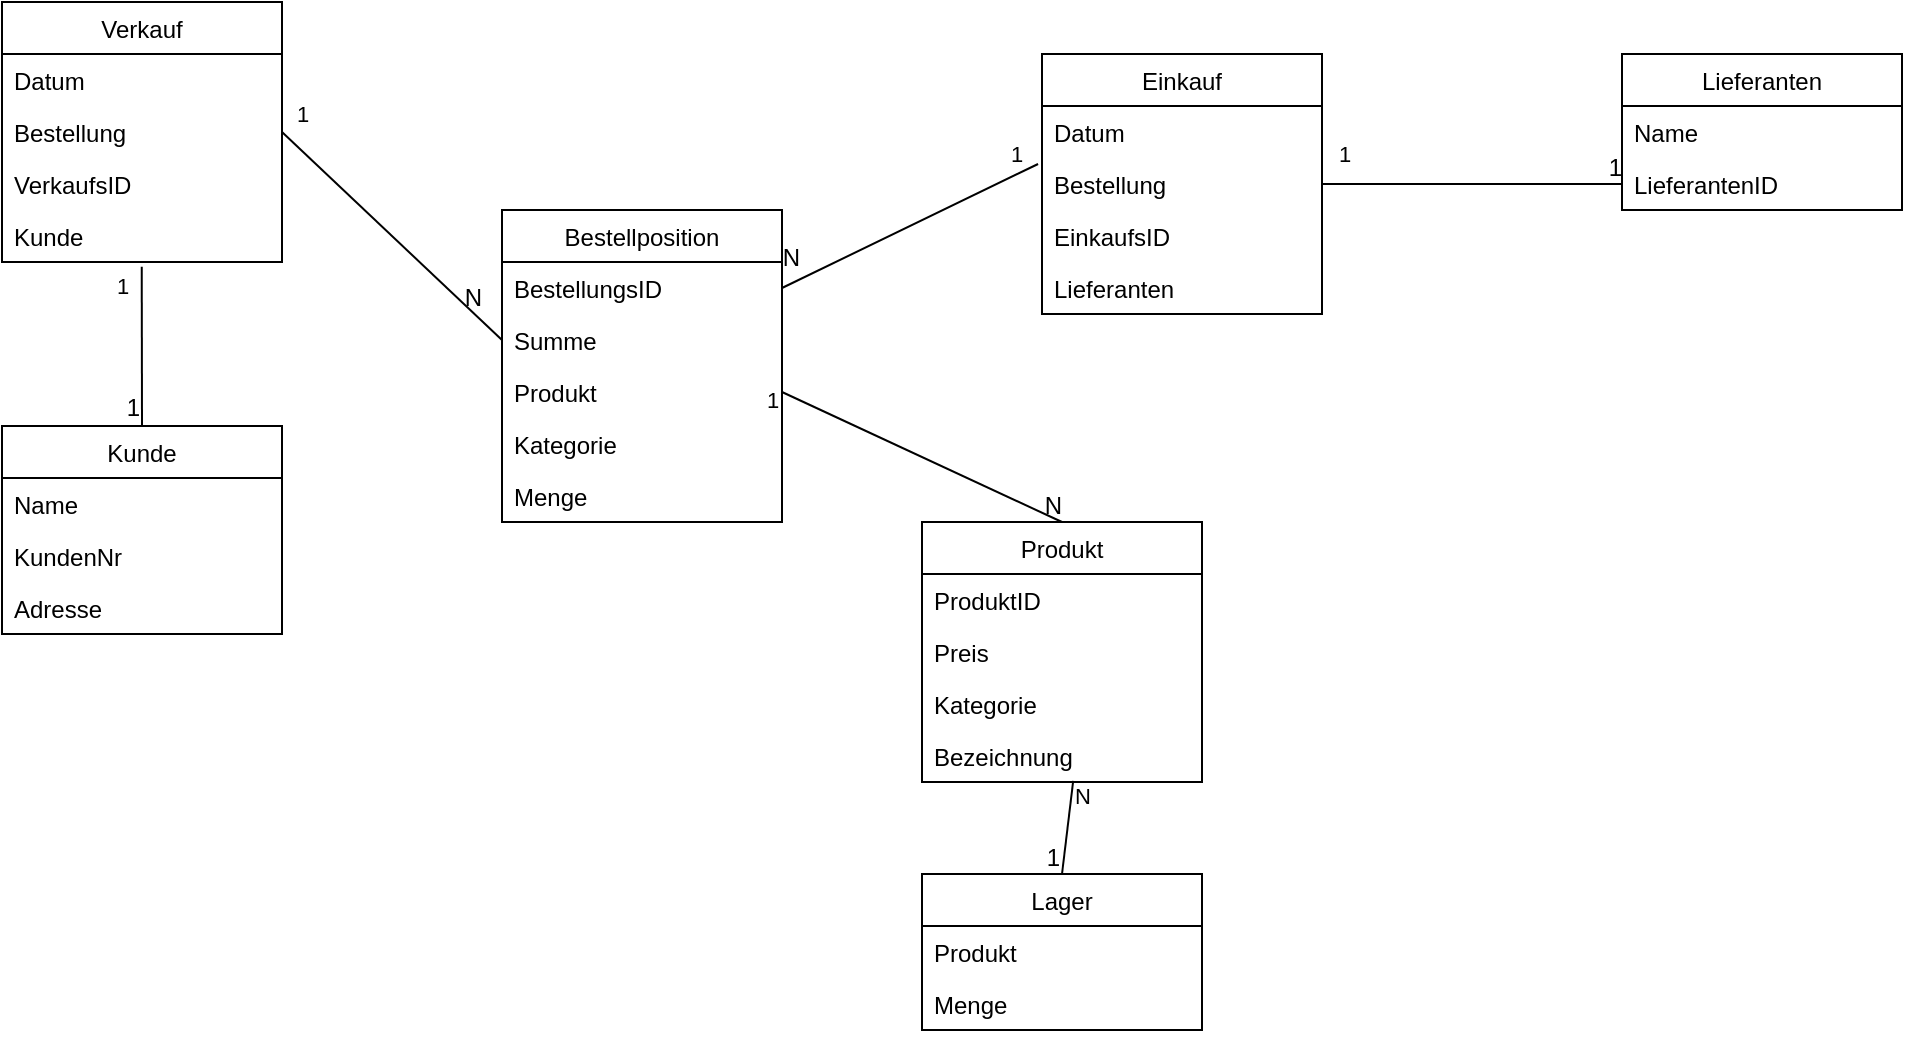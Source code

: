 <mxfile version="22.0.8" type="github" pages="7">
  <diagram id="VUXwpdqvsjDYo4JakPXj" name="Seite-1">
    <mxGraphModel dx="1064" dy="756" grid="1" gridSize="10" guides="1" tooltips="1" connect="1" arrows="1" fold="1" page="1" pageScale="1" pageWidth="1169" pageHeight="827" math="0" shadow="0">
      <root>
        <mxCell id="0" />
        <mxCell id="1" parent="0" />
        <mxCell id="3GXtossOmutKUL_zbd1l-5" value="Produkt" style="swimlane;fontStyle=0;childLayout=stackLayout;horizontal=1;startSize=26;fillColor=none;horizontalStack=0;resizeParent=1;resizeParentMax=0;resizeLast=0;collapsible=1;marginBottom=0;" parent="1" vertex="1">
          <mxGeometry x="510" y="300" width="140" height="130" as="geometry" />
        </mxCell>
        <mxCell id="3GXtossOmutKUL_zbd1l-6" value="ProduktID" style="text;strokeColor=none;fillColor=none;align=left;verticalAlign=top;spacingLeft=4;spacingRight=4;overflow=hidden;rotatable=0;points=[[0,0.5],[1,0.5]];portConstraint=eastwest;" parent="3GXtossOmutKUL_zbd1l-5" vertex="1">
          <mxGeometry y="26" width="140" height="26" as="geometry" />
        </mxCell>
        <mxCell id="3GXtossOmutKUL_zbd1l-7" value="Preis" style="text;strokeColor=none;fillColor=none;align=left;verticalAlign=top;spacingLeft=4;spacingRight=4;overflow=hidden;rotatable=0;points=[[0,0.5],[1,0.5]];portConstraint=eastwest;" parent="3GXtossOmutKUL_zbd1l-5" vertex="1">
          <mxGeometry y="52" width="140" height="26" as="geometry" />
        </mxCell>
        <mxCell id="3GXtossOmutKUL_zbd1l-61" value="Kategorie" style="text;strokeColor=none;fillColor=none;align=left;verticalAlign=top;spacingLeft=4;spacingRight=4;overflow=hidden;rotatable=0;points=[[0,0.5],[1,0.5]];portConstraint=eastwest;" parent="3GXtossOmutKUL_zbd1l-5" vertex="1">
          <mxGeometry y="78" width="140" height="26" as="geometry" />
        </mxCell>
        <mxCell id="3GXtossOmutKUL_zbd1l-62" value="Bezeichnung" style="text;strokeColor=none;fillColor=none;align=left;verticalAlign=top;spacingLeft=4;spacingRight=4;overflow=hidden;rotatable=0;points=[[0,0.5],[1,0.5]];portConstraint=eastwest;" parent="3GXtossOmutKUL_zbd1l-5" vertex="1">
          <mxGeometry y="104" width="140" height="26" as="geometry" />
        </mxCell>
        <mxCell id="3GXtossOmutKUL_zbd1l-9" value="Lager" style="swimlane;fontStyle=0;childLayout=stackLayout;horizontal=1;startSize=26;fillColor=none;horizontalStack=0;resizeParent=1;resizeParentMax=0;resizeLast=0;collapsible=1;marginBottom=0;" parent="1" vertex="1">
          <mxGeometry x="510" y="476" width="140" height="78" as="geometry" />
        </mxCell>
        <mxCell id="3GXtossOmutKUL_zbd1l-10" value="Produkt" style="text;strokeColor=none;fillColor=none;align=left;verticalAlign=top;spacingLeft=4;spacingRight=4;overflow=hidden;rotatable=0;points=[[0,0.5],[1,0.5]];portConstraint=eastwest;" parent="3GXtossOmutKUL_zbd1l-9" vertex="1">
          <mxGeometry y="26" width="140" height="26" as="geometry" />
        </mxCell>
        <mxCell id="3GXtossOmutKUL_zbd1l-11" value="Menge" style="text;strokeColor=none;fillColor=none;align=left;verticalAlign=top;spacingLeft=4;spacingRight=4;overflow=hidden;rotatable=0;points=[[0,0.5],[1,0.5]];portConstraint=eastwest;" parent="3GXtossOmutKUL_zbd1l-9" vertex="1">
          <mxGeometry y="52" width="140" height="26" as="geometry" />
        </mxCell>
        <mxCell id="3GXtossOmutKUL_zbd1l-13" value="Kunde" style="swimlane;fontStyle=0;childLayout=stackLayout;horizontal=1;startSize=26;fillColor=none;horizontalStack=0;resizeParent=1;resizeParentMax=0;resizeLast=0;collapsible=1;marginBottom=0;" parent="1" vertex="1">
          <mxGeometry x="50" y="252" width="140" height="104" as="geometry" />
        </mxCell>
        <mxCell id="3GXtossOmutKUL_zbd1l-14" value="Name" style="text;strokeColor=none;fillColor=none;align=left;verticalAlign=top;spacingLeft=4;spacingRight=4;overflow=hidden;rotatable=0;points=[[0,0.5],[1,0.5]];portConstraint=eastwest;" parent="3GXtossOmutKUL_zbd1l-13" vertex="1">
          <mxGeometry y="26" width="140" height="26" as="geometry" />
        </mxCell>
        <mxCell id="3GXtossOmutKUL_zbd1l-15" value="KundenNr" style="text;strokeColor=none;fillColor=none;align=left;verticalAlign=top;spacingLeft=4;spacingRight=4;overflow=hidden;rotatable=0;points=[[0,0.5],[1,0.5]];portConstraint=eastwest;" parent="3GXtossOmutKUL_zbd1l-13" vertex="1">
          <mxGeometry y="52" width="140" height="26" as="geometry" />
        </mxCell>
        <mxCell id="3GXtossOmutKUL_zbd1l-16" value="Adresse" style="text;strokeColor=none;fillColor=none;align=left;verticalAlign=top;spacingLeft=4;spacingRight=4;overflow=hidden;rotatable=0;points=[[0,0.5],[1,0.5]];portConstraint=eastwest;" parent="3GXtossOmutKUL_zbd1l-13" vertex="1">
          <mxGeometry y="78" width="140" height="26" as="geometry" />
        </mxCell>
        <mxCell id="3GXtossOmutKUL_zbd1l-17" value="Verkauf" style="swimlane;fontStyle=0;childLayout=stackLayout;horizontal=1;startSize=26;fillColor=none;horizontalStack=0;resizeParent=1;resizeParentMax=0;resizeLast=0;collapsible=1;marginBottom=0;" parent="1" vertex="1">
          <mxGeometry x="50" y="40" width="140" height="130" as="geometry" />
        </mxCell>
        <mxCell id="3GXtossOmutKUL_zbd1l-73" value="Datum" style="text;strokeColor=none;fillColor=none;align=left;verticalAlign=top;spacingLeft=4;spacingRight=4;overflow=hidden;rotatable=0;points=[[0,0.5],[1,0.5]];portConstraint=eastwest;" parent="3GXtossOmutKUL_zbd1l-17" vertex="1">
          <mxGeometry y="26" width="140" height="26" as="geometry" />
        </mxCell>
        <mxCell id="3GXtossOmutKUL_zbd1l-72" value="Bestellung&#xa;" style="text;strokeColor=none;fillColor=none;align=left;verticalAlign=top;spacingLeft=4;spacingRight=4;overflow=hidden;rotatable=0;points=[[0,0.5],[1,0.5]];portConstraint=eastwest;" parent="3GXtossOmutKUL_zbd1l-17" vertex="1">
          <mxGeometry y="52" width="140" height="26" as="geometry" />
        </mxCell>
        <mxCell id="3GXtossOmutKUL_zbd1l-71" value="VerkaufsID" style="text;strokeColor=none;fillColor=none;align=left;verticalAlign=top;spacingLeft=4;spacingRight=4;overflow=hidden;rotatable=0;points=[[0,0.5],[1,0.5]];portConstraint=eastwest;" parent="3GXtossOmutKUL_zbd1l-17" vertex="1">
          <mxGeometry y="78" width="140" height="26" as="geometry" />
        </mxCell>
        <mxCell id="3GXtossOmutKUL_zbd1l-20" value="Kunde" style="text;strokeColor=none;fillColor=none;align=left;verticalAlign=top;spacingLeft=4;spacingRight=4;overflow=hidden;rotatable=0;points=[[0,0.5],[1,0.5]];portConstraint=eastwest;" parent="3GXtossOmutKUL_zbd1l-17" vertex="1">
          <mxGeometry y="104" width="140" height="26" as="geometry" />
        </mxCell>
        <mxCell id="3GXtossOmutKUL_zbd1l-25" value="Einkauf" style="swimlane;fontStyle=0;childLayout=stackLayout;horizontal=1;startSize=26;fillColor=none;horizontalStack=0;resizeParent=1;resizeParentMax=0;resizeLast=0;collapsible=1;marginBottom=0;" parent="1" vertex="1">
          <mxGeometry x="570" y="66" width="140" height="130" as="geometry" />
        </mxCell>
        <mxCell id="3GXtossOmutKUL_zbd1l-26" value="Datum" style="text;strokeColor=none;fillColor=none;align=left;verticalAlign=top;spacingLeft=4;spacingRight=4;overflow=hidden;rotatable=0;points=[[0,0.5],[1,0.5]];portConstraint=eastwest;" parent="3GXtossOmutKUL_zbd1l-25" vertex="1">
          <mxGeometry y="26" width="140" height="26" as="geometry" />
        </mxCell>
        <mxCell id="3GXtossOmutKUL_zbd1l-52" value="Bestellung&#xa;" style="text;strokeColor=none;fillColor=none;align=left;verticalAlign=top;spacingLeft=4;spacingRight=4;overflow=hidden;rotatable=0;points=[[0,0.5],[1,0.5]];portConstraint=eastwest;" parent="3GXtossOmutKUL_zbd1l-25" vertex="1">
          <mxGeometry y="52" width="140" height="26" as="geometry" />
        </mxCell>
        <mxCell id="3GXtossOmutKUL_zbd1l-28" value="EinkaufsID" style="text;strokeColor=none;fillColor=none;align=left;verticalAlign=top;spacingLeft=4;spacingRight=4;overflow=hidden;rotatable=0;points=[[0,0.5],[1,0.5]];portConstraint=eastwest;" parent="3GXtossOmutKUL_zbd1l-25" vertex="1">
          <mxGeometry y="78" width="140" height="26" as="geometry" />
        </mxCell>
        <mxCell id="3GXtossOmutKUL_zbd1l-54" value="Lieferanten" style="text;strokeColor=none;fillColor=none;align=left;verticalAlign=top;spacingLeft=4;spacingRight=4;overflow=hidden;rotatable=0;points=[[0,0.5],[1,0.5]];portConstraint=eastwest;" parent="3GXtossOmutKUL_zbd1l-25" vertex="1">
          <mxGeometry y="104" width="140" height="26" as="geometry" />
        </mxCell>
        <mxCell id="3GXtossOmutKUL_zbd1l-29" value="Lieferanten" style="swimlane;fontStyle=0;childLayout=stackLayout;horizontal=1;startSize=26;fillColor=none;horizontalStack=0;resizeParent=1;resizeParentMax=0;resizeLast=0;collapsible=1;marginBottom=0;" parent="1" vertex="1">
          <mxGeometry x="860" y="66" width="140" height="78" as="geometry" />
        </mxCell>
        <mxCell id="3GXtossOmutKUL_zbd1l-30" value="Name" style="text;strokeColor=none;fillColor=none;align=left;verticalAlign=top;spacingLeft=4;spacingRight=4;overflow=hidden;rotatable=0;points=[[0,0.5],[1,0.5]];portConstraint=eastwest;" parent="3GXtossOmutKUL_zbd1l-29" vertex="1">
          <mxGeometry y="26" width="140" height="26" as="geometry" />
        </mxCell>
        <mxCell id="3GXtossOmutKUL_zbd1l-55" value="LieferantenID" style="text;strokeColor=none;fillColor=none;align=left;verticalAlign=top;spacingLeft=4;spacingRight=4;overflow=hidden;rotatable=0;points=[[0,0.5],[1,0.5]];portConstraint=eastwest;" parent="3GXtossOmutKUL_zbd1l-29" vertex="1">
          <mxGeometry y="52" width="140" height="26" as="geometry" />
        </mxCell>
        <mxCell id="3GXtossOmutKUL_zbd1l-37" value="" style="endArrow=none;html=1;rounded=0;exitX=1;exitY=0.5;exitDx=0;exitDy=0;entryX=0;entryY=0.5;entryDx=0;entryDy=0;" parent="1" edge="1">
          <mxGeometry relative="1" as="geometry">
            <mxPoint x="710" y="131" as="sourcePoint" />
            <mxPoint x="860" y="131" as="targetPoint" />
          </mxGeometry>
        </mxCell>
        <mxCell id="3GXtossOmutKUL_zbd1l-38" value="1" style="resizable=0;html=1;align=right;verticalAlign=bottom;" parent="3GXtossOmutKUL_zbd1l-37" connectable="0" vertex="1">
          <mxGeometry x="1" relative="1" as="geometry" />
        </mxCell>
        <mxCell id="3GXtossOmutKUL_zbd1l-67" value="1" style="edgeLabel;html=1;align=center;verticalAlign=middle;resizable=0;points=[];" parent="3GXtossOmutKUL_zbd1l-37" vertex="1" connectable="0">
          <mxGeometry x="-0.856" y="3" relative="1" as="geometry">
            <mxPoint y="-12" as="offset" />
          </mxGeometry>
        </mxCell>
        <mxCell id="3GXtossOmutKUL_zbd1l-43" value="Bestellposition" style="swimlane;fontStyle=0;childLayout=stackLayout;horizontal=1;startSize=26;fillColor=none;horizontalStack=0;resizeParent=1;resizeParentMax=0;resizeLast=0;collapsible=1;marginBottom=0;" parent="1" vertex="1">
          <mxGeometry x="300" y="144" width="140" height="156" as="geometry" />
        </mxCell>
        <mxCell id="3GXtossOmutKUL_zbd1l-44" value="BestellungsID" style="text;strokeColor=none;fillColor=none;align=left;verticalAlign=top;spacingLeft=4;spacingRight=4;overflow=hidden;rotatable=0;points=[[0,0.5],[1,0.5]];portConstraint=eastwest;" parent="3GXtossOmutKUL_zbd1l-43" vertex="1">
          <mxGeometry y="26" width="140" height="26" as="geometry" />
        </mxCell>
        <mxCell id="3GXtossOmutKUL_zbd1l-45" value="Summe" style="text;strokeColor=none;fillColor=none;align=left;verticalAlign=top;spacingLeft=4;spacingRight=4;overflow=hidden;rotatable=0;points=[[0,0.5],[1,0.5]];portConstraint=eastwest;" parent="3GXtossOmutKUL_zbd1l-43" vertex="1">
          <mxGeometry y="52" width="140" height="26" as="geometry" />
        </mxCell>
        <mxCell id="3GXtossOmutKUL_zbd1l-46" value="Produkt" style="text;strokeColor=none;fillColor=none;align=left;verticalAlign=top;spacingLeft=4;spacingRight=4;overflow=hidden;rotatable=0;points=[[0,0.5],[1,0.5]];portConstraint=eastwest;" parent="3GXtossOmutKUL_zbd1l-43" vertex="1">
          <mxGeometry y="78" width="140" height="26" as="geometry" />
        </mxCell>
        <mxCell id="3GXtossOmutKUL_zbd1l-56" value="Kategorie" style="text;strokeColor=none;fillColor=none;align=left;verticalAlign=top;spacingLeft=4;spacingRight=4;overflow=hidden;rotatable=0;points=[[0,0.5],[1,0.5]];portConstraint=eastwest;" parent="3GXtossOmutKUL_zbd1l-43" vertex="1">
          <mxGeometry y="104" width="140" height="26" as="geometry" />
        </mxCell>
        <mxCell id="3GXtossOmutKUL_zbd1l-57" value="Menge" style="text;strokeColor=none;fillColor=none;align=left;verticalAlign=top;spacingLeft=4;spacingRight=4;overflow=hidden;rotatable=0;points=[[0,0.5],[1,0.5]];portConstraint=eastwest;" parent="3GXtossOmutKUL_zbd1l-43" vertex="1">
          <mxGeometry y="130" width="140" height="26" as="geometry" />
        </mxCell>
        <mxCell id="3GXtossOmutKUL_zbd1l-47" value="" style="endArrow=none;html=1;rounded=0;exitX=-0.014;exitY=0.115;exitDx=0;exitDy=0;entryX=1;entryY=0.5;entryDx=0;entryDy=0;exitPerimeter=0;" parent="1" target="3GXtossOmutKUL_zbd1l-44" edge="1">
          <mxGeometry relative="1" as="geometry">
            <mxPoint x="568.04" y="120.99" as="sourcePoint" />
            <mxPoint x="630" y="136" as="targetPoint" />
          </mxGeometry>
        </mxCell>
        <mxCell id="3GXtossOmutKUL_zbd1l-48" value="N" style="resizable=0;html=1;align=right;verticalAlign=bottom;" parent="3GXtossOmutKUL_zbd1l-47" connectable="0" vertex="1">
          <mxGeometry x="1" relative="1" as="geometry">
            <mxPoint x="9.76" y="-6.88" as="offset" />
          </mxGeometry>
        </mxCell>
        <mxCell id="3GXtossOmutKUL_zbd1l-66" value="1" style="edgeLabel;html=1;align=center;verticalAlign=middle;resizable=0;points=[];" parent="3GXtossOmutKUL_zbd1l-47" vertex="1" connectable="0">
          <mxGeometry x="-0.843" y="-3" relative="1" as="geometry">
            <mxPoint y="-7.08" as="offset" />
          </mxGeometry>
        </mxCell>
        <mxCell id="3GXtossOmutKUL_zbd1l-63" value="" style="endArrow=none;html=1;rounded=0;exitX=1;exitY=0.5;exitDx=0;exitDy=0;entryX=0.5;entryY=0;entryDx=0;entryDy=0;" parent="1" source="3GXtossOmutKUL_zbd1l-46" target="3GXtossOmutKUL_zbd1l-5" edge="1">
          <mxGeometry relative="1" as="geometry">
            <mxPoint x="660" y="366" as="sourcePoint" />
            <mxPoint x="820" y="366" as="targetPoint" />
          </mxGeometry>
        </mxCell>
        <mxCell id="3GXtossOmutKUL_zbd1l-64" value="N" style="resizable=0;html=1;align=right;verticalAlign=bottom;" parent="3GXtossOmutKUL_zbd1l-63" connectable="0" vertex="1">
          <mxGeometry x="1" relative="1" as="geometry" />
        </mxCell>
        <mxCell id="3GXtossOmutKUL_zbd1l-65" value="1" style="edgeLabel;html=1;align=center;verticalAlign=middle;resizable=0;points=[];" parent="3GXtossOmutKUL_zbd1l-63" vertex="1" connectable="0">
          <mxGeometry x="-0.841" y="-1" relative="1" as="geometry">
            <mxPoint x="-16.64" y="-2.04" as="offset" />
          </mxGeometry>
        </mxCell>
        <mxCell id="3GXtossOmutKUL_zbd1l-68" value="" style="endArrow=none;html=1;rounded=0;exitX=0.54;exitY=0.977;exitDx=0;exitDy=0;exitPerimeter=0;entryX=0.5;entryY=0;entryDx=0;entryDy=0;" parent="1" source="3GXtossOmutKUL_zbd1l-62" target="3GXtossOmutKUL_zbd1l-9" edge="1">
          <mxGeometry relative="1" as="geometry">
            <mxPoint x="660" y="366" as="sourcePoint" />
            <mxPoint x="820" y="366" as="targetPoint" />
          </mxGeometry>
        </mxCell>
        <mxCell id="3GXtossOmutKUL_zbd1l-69" value="1" style="resizable=0;html=1;align=right;verticalAlign=bottom;" parent="3GXtossOmutKUL_zbd1l-68" connectable="0" vertex="1">
          <mxGeometry x="1" relative="1" as="geometry" />
        </mxCell>
        <mxCell id="3GXtossOmutKUL_zbd1l-70" value="N" style="edgeLabel;html=1;align=center;verticalAlign=middle;resizable=0;points=[];" parent="3GXtossOmutKUL_zbd1l-68" vertex="1" connectable="0">
          <mxGeometry x="-0.689" relative="1" as="geometry">
            <mxPoint x="5.27" as="offset" />
          </mxGeometry>
        </mxCell>
        <mxCell id="3GXtossOmutKUL_zbd1l-74" value="" style="endArrow=none;html=1;rounded=0;exitX=0.499;exitY=1.092;exitDx=0;exitDy=0;entryX=0.5;entryY=0;entryDx=0;entryDy=0;exitPerimeter=0;" parent="1" source="3GXtossOmutKUL_zbd1l-20" target="3GXtossOmutKUL_zbd1l-13" edge="1">
          <mxGeometry relative="1" as="geometry">
            <mxPoint x="370" y="256" as="sourcePoint" />
            <mxPoint x="530" y="256" as="targetPoint" />
          </mxGeometry>
        </mxCell>
        <mxCell id="3GXtossOmutKUL_zbd1l-75" value="1" style="resizable=0;html=1;align=right;verticalAlign=bottom;" parent="3GXtossOmutKUL_zbd1l-74" connectable="0" vertex="1">
          <mxGeometry x="1" relative="1" as="geometry" />
        </mxCell>
        <mxCell id="3GXtossOmutKUL_zbd1l-76" value="1" style="edgeLabel;html=1;align=center;verticalAlign=middle;resizable=0;points=[];" parent="3GXtossOmutKUL_zbd1l-74" vertex="1" connectable="0">
          <mxGeometry x="-0.764" y="-2" relative="1" as="geometry">
            <mxPoint x="-7.88" as="offset" />
          </mxGeometry>
        </mxCell>
        <mxCell id="3GXtossOmutKUL_zbd1l-77" value="" style="endArrow=none;html=1;rounded=0;exitX=1;exitY=0.5;exitDx=0;exitDy=0;entryX=0;entryY=0.5;entryDx=0;entryDy=0;" parent="1" source="3GXtossOmutKUL_zbd1l-72" target="3GXtossOmutKUL_zbd1l-45" edge="1">
          <mxGeometry relative="1" as="geometry">
            <mxPoint x="370" y="256" as="sourcePoint" />
            <mxPoint x="530" y="256" as="targetPoint" />
          </mxGeometry>
        </mxCell>
        <mxCell id="3GXtossOmutKUL_zbd1l-78" value="N" style="resizable=0;html=1;align=right;verticalAlign=bottom;" parent="3GXtossOmutKUL_zbd1l-77" connectable="0" vertex="1">
          <mxGeometry x="1" relative="1" as="geometry">
            <mxPoint x="-9.72" y="-12.74" as="offset" />
          </mxGeometry>
        </mxCell>
        <mxCell id="3GXtossOmutKUL_zbd1l-79" value="1" style="edgeLabel;html=1;align=center;verticalAlign=middle;resizable=0;points=[];" parent="3GXtossOmutKUL_zbd1l-77" vertex="1" connectable="0">
          <mxGeometry x="-0.813" relative="1" as="geometry">
            <mxPoint y="-18.62" as="offset" />
          </mxGeometry>
        </mxCell>
      </root>
    </mxGraphModel>
  </diagram>
  <diagram id="qYCh0BtRDTY_oHYTQ396" name="Seite-3">
    <mxGraphModel dx="1607" dy="2412" grid="1" gridSize="10" guides="1" tooltips="1" connect="1" arrows="1" fold="1" page="1" pageScale="1" pageWidth="827" pageHeight="1169" math="0" shadow="0">
      <root>
        <mxCell id="0" />
        <mxCell id="1" parent="0" />
        <mxCell id="PnZuxeQGoeXMYEKKRTZ--1" style="edgeStyle=orthogonalEdgeStyle;rounded=0;orthogonalLoop=1;jettySize=auto;html=1;endArrow=none;endFill=0;" edge="1" parent="1" source="PnZuxeQGoeXMYEKKRTZ--4" target="PnZuxeQGoeXMYEKKRTZ--26">
          <mxGeometry relative="1" as="geometry" />
        </mxCell>
        <mxCell id="PnZuxeQGoeXMYEKKRTZ--2" value="N" style="edgeLabel;html=1;align=center;verticalAlign=middle;resizable=0;points=[];" vertex="1" connectable="0" parent="PnZuxeQGoeXMYEKKRTZ--1">
          <mxGeometry x="0.885" y="-2" relative="1" as="geometry">
            <mxPoint as="offset" />
          </mxGeometry>
        </mxCell>
        <mxCell id="PnZuxeQGoeXMYEKKRTZ--3" value="1" style="edgeLabel;html=1;align=center;verticalAlign=middle;resizable=0;points=[];" vertex="1" connectable="0" parent="PnZuxeQGoeXMYEKKRTZ--1">
          <mxGeometry x="-0.846" y="2" relative="1" as="geometry">
            <mxPoint as="offset" />
          </mxGeometry>
        </mxCell>
        <mxCell id="PnZuxeQGoeXMYEKKRTZ--4" value="Produkt" style="swimlane;fontStyle=0;childLayout=stackLayout;horizontal=1;startSize=26;fillColor=none;horizontalStack=0;resizeParent=1;resizeParentMax=0;resizeLast=0;collapsible=1;marginBottom=0;" vertex="1" parent="1">
          <mxGeometry x="620" y="297" width="140" height="156" as="geometry" />
        </mxCell>
        <mxCell id="PnZuxeQGoeXMYEKKRTZ--5" value="ProduktID" style="text;strokeColor=none;fillColor=none;align=left;verticalAlign=top;spacingLeft=4;spacingRight=4;overflow=hidden;rotatable=0;points=[[0,0.5],[1,0.5]];portConstraint=eastwest;" vertex="1" parent="PnZuxeQGoeXMYEKKRTZ--4">
          <mxGeometry y="26" width="140" height="26" as="geometry" />
        </mxCell>
        <mxCell id="PnZuxeQGoeXMYEKKRTZ--6" value="EKPreis" style="text;strokeColor=none;fillColor=none;align=left;verticalAlign=top;spacingLeft=4;spacingRight=4;overflow=hidden;rotatable=0;points=[[0,0.5],[1,0.5]];portConstraint=eastwest;" vertex="1" parent="PnZuxeQGoeXMYEKKRTZ--4">
          <mxGeometry y="52" width="140" height="26" as="geometry" />
        </mxCell>
        <mxCell id="PnZuxeQGoeXMYEKKRTZ--7" value="VKPreis" style="text;strokeColor=none;fillColor=none;align=left;verticalAlign=top;spacingLeft=4;spacingRight=4;overflow=hidden;rotatable=0;points=[[0,0.5],[1,0.5]];portConstraint=eastwest;" vertex="1" parent="PnZuxeQGoeXMYEKKRTZ--4">
          <mxGeometry y="78" width="140" height="26" as="geometry" />
        </mxCell>
        <mxCell id="PnZuxeQGoeXMYEKKRTZ--8" value="Kategorie" style="text;strokeColor=none;fillColor=none;align=left;verticalAlign=top;spacingLeft=4;spacingRight=4;overflow=hidden;rotatable=0;points=[[0,0.5],[1,0.5]];portConstraint=eastwest;" vertex="1" parent="PnZuxeQGoeXMYEKKRTZ--4">
          <mxGeometry y="104" width="140" height="26" as="geometry" />
        </mxCell>
        <mxCell id="PnZuxeQGoeXMYEKKRTZ--9" value="Bezeichnung" style="text;strokeColor=none;fillColor=none;align=left;verticalAlign=top;spacingLeft=4;spacingRight=4;overflow=hidden;rotatable=0;points=[[0,0.5],[1,0.5]];portConstraint=eastwest;" vertex="1" parent="PnZuxeQGoeXMYEKKRTZ--4">
          <mxGeometry y="130" width="140" height="26" as="geometry" />
        </mxCell>
        <mxCell id="PnZuxeQGoeXMYEKKRTZ--10" value="Lager" style="swimlane;fontStyle=0;childLayout=stackLayout;horizontal=1;startSize=26;fillColor=none;horizontalStack=0;resizeParent=1;resizeParentMax=0;resizeLast=0;collapsible=1;marginBottom=0;" vertex="1" parent="1">
          <mxGeometry x="626" y="520" width="140" height="104" as="geometry" />
        </mxCell>
        <mxCell id="PnZuxeQGoeXMYEKKRTZ--11" value="LagerID" style="text;strokeColor=none;fillColor=none;align=left;verticalAlign=top;spacingLeft=4;spacingRight=4;overflow=hidden;rotatable=0;points=[[0,0.5],[1,0.5]];portConstraint=eastwest;" vertex="1" parent="PnZuxeQGoeXMYEKKRTZ--10">
          <mxGeometry y="26" width="140" height="26" as="geometry" />
        </mxCell>
        <mxCell id="PnZuxeQGoeXMYEKKRTZ--12" value="Produkt" style="text;strokeColor=none;fillColor=none;align=left;verticalAlign=top;spacingLeft=4;spacingRight=4;overflow=hidden;rotatable=0;points=[[0,0.5],[1,0.5]];portConstraint=eastwest;" vertex="1" parent="PnZuxeQGoeXMYEKKRTZ--10">
          <mxGeometry y="52" width="140" height="26" as="geometry" />
        </mxCell>
        <mxCell id="PnZuxeQGoeXMYEKKRTZ--13" value="Menge" style="text;strokeColor=none;fillColor=none;align=left;verticalAlign=top;spacingLeft=4;spacingRight=4;overflow=hidden;rotatable=0;points=[[0,0.5],[1,0.5]];portConstraint=eastwest;" vertex="1" parent="PnZuxeQGoeXMYEKKRTZ--10">
          <mxGeometry y="78" width="140" height="26" as="geometry" />
        </mxCell>
        <mxCell id="PnZuxeQGoeXMYEKKRTZ--14" value="Kunde" style="swimlane;fontStyle=0;childLayout=stackLayout;horizontal=1;startSize=26;fillColor=none;horizontalStack=0;resizeParent=1;resizeParentMax=0;resizeLast=0;collapsible=1;marginBottom=0;" vertex="1" parent="1">
          <mxGeometry x="-70" y="10" width="140" height="130" as="geometry" />
        </mxCell>
        <mxCell id="PnZuxeQGoeXMYEKKRTZ--15" value="KundenId" style="text;strokeColor=none;fillColor=none;align=left;verticalAlign=top;spacingLeft=4;spacingRight=4;overflow=hidden;rotatable=0;points=[[0,0.5],[1,0.5]];portConstraint=eastwest;" vertex="1" parent="PnZuxeQGoeXMYEKKRTZ--14">
          <mxGeometry y="26" width="140" height="26" as="geometry" />
        </mxCell>
        <mxCell id="PnZuxeQGoeXMYEKKRTZ--16" value="Name" style="text;strokeColor=none;fillColor=none;align=left;verticalAlign=top;spacingLeft=4;spacingRight=4;overflow=hidden;rotatable=0;points=[[0,0.5],[1,0.5]];portConstraint=eastwest;" vertex="1" parent="PnZuxeQGoeXMYEKKRTZ--14">
          <mxGeometry y="52" width="140" height="26" as="geometry" />
        </mxCell>
        <mxCell id="PnZuxeQGoeXMYEKKRTZ--17" value="KundenNr" style="text;strokeColor=none;fillColor=none;align=left;verticalAlign=top;spacingLeft=4;spacingRight=4;overflow=hidden;rotatable=0;points=[[0,0.5],[1,0.5]];portConstraint=eastwest;" vertex="1" parent="PnZuxeQGoeXMYEKKRTZ--14">
          <mxGeometry y="78" width="140" height="26" as="geometry" />
        </mxCell>
        <mxCell id="PnZuxeQGoeXMYEKKRTZ--18" value="Adresse" style="text;strokeColor=none;fillColor=none;align=left;verticalAlign=top;spacingLeft=4;spacingRight=4;overflow=hidden;rotatable=0;points=[[0,0.5],[1,0.5]];portConstraint=eastwest;" vertex="1" parent="PnZuxeQGoeXMYEKKRTZ--14">
          <mxGeometry y="104" width="140" height="26" as="geometry" />
        </mxCell>
        <mxCell id="PnZuxeQGoeXMYEKKRTZ--19" value="Lieferanten" style="swimlane;fontStyle=0;childLayout=stackLayout;horizontal=1;startSize=26;fillColor=none;horizontalStack=0;resizeParent=1;resizeParentMax=0;resizeLast=0;collapsible=1;marginBottom=0;" vertex="1" parent="1">
          <mxGeometry x="720" y="66" width="140" height="78" as="geometry" />
        </mxCell>
        <mxCell id="PnZuxeQGoeXMYEKKRTZ--20" value="Name" style="text;strokeColor=none;fillColor=none;align=left;verticalAlign=top;spacingLeft=4;spacingRight=4;overflow=hidden;rotatable=0;points=[[0,0.5],[1,0.5]];portConstraint=eastwest;" vertex="1" parent="PnZuxeQGoeXMYEKKRTZ--19">
          <mxGeometry y="26" width="140" height="26" as="geometry" />
        </mxCell>
        <mxCell id="PnZuxeQGoeXMYEKKRTZ--21" value="LieferantenID" style="text;strokeColor=none;fillColor=none;align=left;verticalAlign=top;spacingLeft=4;spacingRight=4;overflow=hidden;rotatable=0;points=[[0,0.5],[1,0.5]];portConstraint=eastwest;" vertex="1" parent="PnZuxeQGoeXMYEKKRTZ--19">
          <mxGeometry y="52" width="140" height="26" as="geometry" />
        </mxCell>
        <mxCell id="PnZuxeQGoeXMYEKKRTZ--22" value="Bestellposition" style="swimlane;fontStyle=0;childLayout=stackLayout;horizontal=1;startSize=26;fillColor=none;horizontalStack=0;resizeParent=1;resizeParentMax=0;resizeLast=0;collapsible=1;marginBottom=0;" vertex="1" parent="1">
          <mxGeometry x="290" y="280" width="140" height="156" as="geometry" />
        </mxCell>
        <mxCell id="PnZuxeQGoeXMYEKKRTZ--23" value="BestellungsID" style="text;strokeColor=none;fillColor=none;align=left;verticalAlign=top;spacingLeft=4;spacingRight=4;overflow=hidden;rotatable=0;points=[[0,0.5],[1,0.5]];portConstraint=eastwest;" vertex="1" parent="PnZuxeQGoeXMYEKKRTZ--22">
          <mxGeometry y="26" width="140" height="26" as="geometry" />
        </mxCell>
        <mxCell id="PnZuxeQGoeXMYEKKRTZ--24" value="Summe" style="text;strokeColor=none;fillColor=none;align=left;verticalAlign=top;spacingLeft=4;spacingRight=4;overflow=hidden;rotatable=0;points=[[0,0.5],[1,0.5]];portConstraint=eastwest;" vertex="1" parent="PnZuxeQGoeXMYEKKRTZ--22">
          <mxGeometry y="52" width="140" height="26" as="geometry" />
        </mxCell>
        <mxCell id="PnZuxeQGoeXMYEKKRTZ--25" value="Preis" style="text;strokeColor=none;fillColor=none;align=left;verticalAlign=top;spacingLeft=4;spacingRight=4;overflow=hidden;rotatable=0;points=[[0,0.5],[1,0.5]];portConstraint=eastwest;" vertex="1" parent="PnZuxeQGoeXMYEKKRTZ--22">
          <mxGeometry y="78" width="140" height="26" as="geometry" />
        </mxCell>
        <mxCell id="PnZuxeQGoeXMYEKKRTZ--26" value="Produkt" style="text;strokeColor=none;fillColor=none;align=left;verticalAlign=top;spacingLeft=4;spacingRight=4;overflow=hidden;rotatable=0;points=[[0,0.5],[1,0.5]];portConstraint=eastwest;" vertex="1" parent="PnZuxeQGoeXMYEKKRTZ--22">
          <mxGeometry y="104" width="140" height="26" as="geometry" />
        </mxCell>
        <mxCell id="PnZuxeQGoeXMYEKKRTZ--27" value="Menge" style="text;strokeColor=none;fillColor=none;align=left;verticalAlign=top;spacingLeft=4;spacingRight=4;overflow=hidden;rotatable=0;points=[[0,0.5],[1,0.5]];portConstraint=eastwest;" vertex="1" parent="PnZuxeQGoeXMYEKKRTZ--22">
          <mxGeometry y="130" width="140" height="26" as="geometry" />
        </mxCell>
        <mxCell id="PnZuxeQGoeXMYEKKRTZ--28" value="" style="endArrow=none;html=1;rounded=0;" edge="1" parent="1" source="PnZuxeQGoeXMYEKKRTZ--19" target="PnZuxeQGoeXMYEKKRTZ--50">
          <mxGeometry relative="1" as="geometry">
            <mxPoint x="728.04" y="107.99" as="sourcePoint" />
            <mxPoint x="610" y="95.64" as="targetPoint" />
          </mxGeometry>
        </mxCell>
        <mxCell id="PnZuxeQGoeXMYEKKRTZ--29" value="N" style="resizable=0;html=1;align=right;verticalAlign=bottom;" connectable="0" vertex="1" parent="PnZuxeQGoeXMYEKKRTZ--28">
          <mxGeometry x="1" relative="1" as="geometry">
            <mxPoint x="9.76" y="-6.88" as="offset" />
          </mxGeometry>
        </mxCell>
        <mxCell id="PnZuxeQGoeXMYEKKRTZ--30" value="1" style="edgeLabel;html=1;align=center;verticalAlign=middle;resizable=0;points=[];" vertex="1" connectable="0" parent="PnZuxeQGoeXMYEKKRTZ--28">
          <mxGeometry x="-0.843" y="-3" relative="1" as="geometry">
            <mxPoint y="-7.08" as="offset" />
          </mxGeometry>
        </mxCell>
        <mxCell id="PnZuxeQGoeXMYEKKRTZ--31" value="" style="endArrow=none;html=1;rounded=0;exitX=0.54;exitY=0.977;exitDx=0;exitDy=0;exitPerimeter=0;entryX=0.5;entryY=0;entryDx=0;entryDy=0;" edge="1" parent="1" source="PnZuxeQGoeXMYEKKRTZ--9" target="PnZuxeQGoeXMYEKKRTZ--10">
          <mxGeometry relative="1" as="geometry">
            <mxPoint x="660" y="366" as="sourcePoint" />
            <mxPoint x="820" y="366" as="targetPoint" />
          </mxGeometry>
        </mxCell>
        <mxCell id="PnZuxeQGoeXMYEKKRTZ--32" value="1" style="resizable=0;html=1;align=right;verticalAlign=bottom;" connectable="0" vertex="1" parent="PnZuxeQGoeXMYEKKRTZ--31">
          <mxGeometry x="1" relative="1" as="geometry" />
        </mxCell>
        <mxCell id="PnZuxeQGoeXMYEKKRTZ--33" value="N" style="edgeLabel;html=1;align=center;verticalAlign=middle;resizable=0;points=[];" vertex="1" connectable="0" parent="PnZuxeQGoeXMYEKKRTZ--31">
          <mxGeometry x="-0.689" relative="1" as="geometry">
            <mxPoint x="5.27" as="offset" />
          </mxGeometry>
        </mxCell>
        <mxCell id="PnZuxeQGoeXMYEKKRTZ--34" value="" style="endArrow=none;html=1;rounded=0;" edge="1" parent="1" source="PnZuxeQGoeXMYEKKRTZ--14" target="PnZuxeQGoeXMYEKKRTZ--40">
          <mxGeometry relative="1" as="geometry">
            <mxPoint x="180" y="136.26" as="sourcePoint" />
            <mxPoint x="310" y="130.0" as="targetPoint" />
          </mxGeometry>
        </mxCell>
        <mxCell id="PnZuxeQGoeXMYEKKRTZ--35" value="N" style="resizable=0;html=1;align=right;verticalAlign=bottom;" connectable="0" vertex="1" parent="PnZuxeQGoeXMYEKKRTZ--34">
          <mxGeometry x="1" relative="1" as="geometry">
            <mxPoint x="-10" y="-11" as="offset" />
          </mxGeometry>
        </mxCell>
        <mxCell id="PnZuxeQGoeXMYEKKRTZ--36" value="1" style="edgeLabel;html=1;align=center;verticalAlign=middle;resizable=0;points=[];" vertex="1" connectable="0" parent="PnZuxeQGoeXMYEKKRTZ--34">
          <mxGeometry x="-0.813" relative="1" as="geometry">
            <mxPoint x="-2" y="14" as="offset" />
          </mxGeometry>
        </mxCell>
        <mxCell id="PnZuxeQGoeXMYEKKRTZ--37" style="edgeStyle=orthogonalEdgeStyle;rounded=0;orthogonalLoop=1;jettySize=auto;html=1;endArrow=none;endFill=0;" edge="1" parent="1" source="PnZuxeQGoeXMYEKKRTZ--40" target="PnZuxeQGoeXMYEKKRTZ--22">
          <mxGeometry relative="1" as="geometry">
            <Array as="points">
              <mxPoint x="240" y="190" />
              <mxPoint x="380" y="190" />
            </Array>
          </mxGeometry>
        </mxCell>
        <mxCell id="PnZuxeQGoeXMYEKKRTZ--38" value="1" style="edgeLabel;html=1;align=center;verticalAlign=middle;resizable=0;points=[];" vertex="1" connectable="0" parent="PnZuxeQGoeXMYEKKRTZ--37">
          <mxGeometry x="-0.561" relative="1" as="geometry">
            <mxPoint x="-10" y="-46" as="offset" />
          </mxGeometry>
        </mxCell>
        <mxCell id="PnZuxeQGoeXMYEKKRTZ--39" value="N" style="edgeLabel;html=1;align=center;verticalAlign=middle;resizable=0;points=[];" vertex="1" connectable="0" parent="PnZuxeQGoeXMYEKKRTZ--37">
          <mxGeometry x="0.568" y="2" relative="1" as="geometry">
            <mxPoint x="8" y="53" as="offset" />
          </mxGeometry>
        </mxCell>
        <mxCell id="PnZuxeQGoeXMYEKKRTZ--40" value="Vertrieb" style="swimlane;fontStyle=0;childLayout=stackLayout;horizontal=1;startSize=26;fillColor=none;horizontalStack=0;resizeParent=1;resizeParentMax=0;resizeLast=0;collapsible=1;marginBottom=0;" vertex="1" parent="1">
          <mxGeometry x="170" y="36" width="140" height="78" as="geometry" />
        </mxCell>
        <mxCell id="PnZuxeQGoeXMYEKKRTZ--41" value="BestellungsID" style="text;strokeColor=none;fillColor=none;align=left;verticalAlign=top;spacingLeft=4;spacingRight=4;overflow=hidden;rotatable=0;points=[[0,0.5],[1,0.5]];portConstraint=eastwest;" vertex="1" parent="PnZuxeQGoeXMYEKKRTZ--40">
          <mxGeometry y="26" width="140" height="26" as="geometry" />
        </mxCell>
        <mxCell id="PnZuxeQGoeXMYEKKRTZ--42" value="Kunde" style="text;strokeColor=none;fillColor=none;align=left;verticalAlign=top;spacingLeft=4;spacingRight=4;overflow=hidden;rotatable=0;points=[[0,0.5],[1,0.5]];portConstraint=eastwest;" vertex="1" parent="PnZuxeQGoeXMYEKKRTZ--40">
          <mxGeometry y="52" width="140" height="26" as="geometry" />
        </mxCell>
        <mxCell id="PnZuxeQGoeXMYEKKRTZ--43" style="edgeStyle=orthogonalEdgeStyle;rounded=0;orthogonalLoop=1;jettySize=auto;html=1;endArrow=none;endFill=0;" edge="1" parent="1" source="PnZuxeQGoeXMYEKKRTZ--45" target="PnZuxeQGoeXMYEKKRTZ--40">
          <mxGeometry relative="1" as="geometry" />
        </mxCell>
        <mxCell id="PnZuxeQGoeXMYEKKRTZ--44" style="edgeStyle=orthogonalEdgeStyle;rounded=0;orthogonalLoop=1;jettySize=auto;html=1;endArrow=none;endFill=0;" edge="1" parent="1" source="PnZuxeQGoeXMYEKKRTZ--45" target="PnZuxeQGoeXMYEKKRTZ--50">
          <mxGeometry relative="1" as="geometry" />
        </mxCell>
        <mxCell id="PnZuxeQGoeXMYEKKRTZ--45" value="Datum" style="swimlane;fontStyle=0;childLayout=stackLayout;horizontal=1;startSize=26;fillColor=none;horizontalStack=0;resizeParent=1;resizeParentMax=0;resizeLast=0;collapsible=1;marginBottom=0;whiteSpace=wrap;html=1;" vertex="1" parent="1">
          <mxGeometry x="340" y="-160" width="140" height="104" as="geometry" />
        </mxCell>
        <mxCell id="PnZuxeQGoeXMYEKKRTZ--46" value="Tag" style="text;strokeColor=none;fillColor=none;align=left;verticalAlign=top;spacingLeft=4;spacingRight=4;overflow=hidden;rotatable=0;points=[[0,0.5],[1,0.5]];portConstraint=eastwest;whiteSpace=wrap;html=1;" vertex="1" parent="PnZuxeQGoeXMYEKKRTZ--45">
          <mxGeometry y="26" width="140" height="26" as="geometry" />
        </mxCell>
        <mxCell id="PnZuxeQGoeXMYEKKRTZ--47" value="Monat" style="text;strokeColor=none;fillColor=none;align=left;verticalAlign=top;spacingLeft=4;spacingRight=4;overflow=hidden;rotatable=0;points=[[0,0.5],[1,0.5]];portConstraint=eastwest;whiteSpace=wrap;html=1;" vertex="1" parent="PnZuxeQGoeXMYEKKRTZ--45">
          <mxGeometry y="52" width="140" height="26" as="geometry" />
        </mxCell>
        <mxCell id="PnZuxeQGoeXMYEKKRTZ--48" value="Jahr" style="text;strokeColor=none;fillColor=none;align=left;verticalAlign=top;spacingLeft=4;spacingRight=4;overflow=hidden;rotatable=0;points=[[0,0.5],[1,0.5]];portConstraint=eastwest;whiteSpace=wrap;html=1;" vertex="1" parent="PnZuxeQGoeXMYEKKRTZ--45">
          <mxGeometry y="78" width="140" height="26" as="geometry" />
        </mxCell>
        <mxCell id="PnZuxeQGoeXMYEKKRTZ--49" style="edgeStyle=orthogonalEdgeStyle;rounded=0;orthogonalLoop=1;jettySize=auto;html=1;endArrow=none;endFill=0;" edge="1" parent="1" source="PnZuxeQGoeXMYEKKRTZ--50" target="PnZuxeQGoeXMYEKKRTZ--22">
          <mxGeometry relative="1" as="geometry">
            <Array as="points">
              <mxPoint x="600" y="190" />
              <mxPoint x="380" y="190" />
            </Array>
          </mxGeometry>
        </mxCell>
        <mxCell id="PnZuxeQGoeXMYEKKRTZ--50" value="EInkauf" style="swimlane;fontStyle=0;childLayout=stackLayout;horizontal=1;startSize=26;fillColor=none;horizontalStack=0;resizeParent=1;resizeParentMax=0;resizeLast=0;collapsible=1;marginBottom=0;" vertex="1" parent="1">
          <mxGeometry x="530" y="50" width="140" height="78" as="geometry" />
        </mxCell>
        <mxCell id="PnZuxeQGoeXMYEKKRTZ--51" value="BestellungsID" style="text;strokeColor=none;fillColor=none;align=left;verticalAlign=top;spacingLeft=4;spacingRight=4;overflow=hidden;rotatable=0;points=[[0,0.5],[1,0.5]];portConstraint=eastwest;" vertex="1" parent="PnZuxeQGoeXMYEKKRTZ--50">
          <mxGeometry y="26" width="140" height="26" as="geometry" />
        </mxCell>
        <mxCell id="PnZuxeQGoeXMYEKKRTZ--52" value="Lieferant" style="text;strokeColor=none;fillColor=none;align=left;verticalAlign=top;spacingLeft=4;spacingRight=4;overflow=hidden;rotatable=0;points=[[0,0.5],[1,0.5]];portConstraint=eastwest;" vertex="1" parent="PnZuxeQGoeXMYEKKRTZ--50">
          <mxGeometry y="52" width="140" height="26" as="geometry" />
        </mxCell>
        <mxCell id="PnZuxeQGoeXMYEKKRTZ--53" value="1" style="edgeLabel;html=1;align=center;verticalAlign=middle;resizable=0;points=[];" vertex="1" connectable="0" parent="1">
          <mxGeometry x="240" y="140" as="geometry">
            <mxPoint x="361" y="-5" as="offset" />
          </mxGeometry>
        </mxCell>
      </root>
    </mxGraphModel>
  </diagram>
  <diagram id="w3RPrQfZYtfdcaGAP9zP" name="Seite-4">
    <mxGraphModel dx="3434" dy="2547" grid="1" gridSize="10" guides="1" tooltips="1" connect="1" arrows="1" fold="1" page="1" pageScale="1" pageWidth="827" pageHeight="1169" math="0" shadow="0">
      <root>
        <mxCell id="0" />
        <mxCell id="1" parent="0" />
        <mxCell id="YxTzBqk6XXpCfsTpZkm7-1" style="edgeStyle=orthogonalEdgeStyle;rounded=0;orthogonalLoop=1;jettySize=auto;html=1;endArrow=none;endFill=0;" edge="1" parent="1" target="YxTzBqk6XXpCfsTpZkm7-22">
          <mxGeometry relative="1" as="geometry">
            <mxPoint x="380" y="510" as="sourcePoint" />
            <mxPoint x="470" y="390" as="targetPoint" />
            <Array as="points">
              <mxPoint x="380" y="450" />
              <mxPoint x="470" y="450" />
            </Array>
          </mxGeometry>
        </mxCell>
        <mxCell id="YxTzBqk6XXpCfsTpZkm7-2" value="N" style="edgeLabel;html=1;align=center;verticalAlign=middle;resizable=0;points=[];" vertex="1" connectable="0" parent="YxTzBqk6XXpCfsTpZkm7-1">
          <mxGeometry x="0.885" y="-2" relative="1" as="geometry">
            <mxPoint as="offset" />
          </mxGeometry>
        </mxCell>
        <mxCell id="YxTzBqk6XXpCfsTpZkm7-3" value="1" style="edgeLabel;html=1;align=center;verticalAlign=middle;resizable=0;points=[];" vertex="1" connectable="0" parent="YxTzBqk6XXpCfsTpZkm7-1">
          <mxGeometry x="-0.846" y="2" relative="1" as="geometry">
            <mxPoint as="offset" />
          </mxGeometry>
        </mxCell>
        <mxCell id="YxTzBqk6XXpCfsTpZkm7-4" value="Produkt" style="swimlane;fontStyle=0;childLayout=stackLayout;horizontal=1;startSize=26;fillColor=none;horizontalStack=0;resizeParent=1;resizeParentMax=0;resizeLast=0;collapsible=1;marginBottom=0;" vertex="1" parent="1">
          <mxGeometry x="310" y="500" width="140" height="156" as="geometry" />
        </mxCell>
        <mxCell id="YxTzBqk6XXpCfsTpZkm7-5" value="ProduktID" style="text;strokeColor=none;fillColor=none;align=left;verticalAlign=top;spacingLeft=4;spacingRight=4;overflow=hidden;rotatable=0;points=[[0,0.5],[1,0.5]];portConstraint=eastwest;" vertex="1" parent="YxTzBqk6XXpCfsTpZkm7-4">
          <mxGeometry y="26" width="140" height="26" as="geometry" />
        </mxCell>
        <mxCell id="YxTzBqk6XXpCfsTpZkm7-6" value="EKPreis" style="text;strokeColor=none;fillColor=none;align=left;verticalAlign=top;spacingLeft=4;spacingRight=4;overflow=hidden;rotatable=0;points=[[0,0.5],[1,0.5]];portConstraint=eastwest;" vertex="1" parent="YxTzBqk6XXpCfsTpZkm7-4">
          <mxGeometry y="52" width="140" height="26" as="geometry" />
        </mxCell>
        <mxCell id="YxTzBqk6XXpCfsTpZkm7-7" value="VKPreis" style="text;strokeColor=none;fillColor=none;align=left;verticalAlign=top;spacingLeft=4;spacingRight=4;overflow=hidden;rotatable=0;points=[[0,0.5],[1,0.5]];portConstraint=eastwest;" vertex="1" parent="YxTzBqk6XXpCfsTpZkm7-4">
          <mxGeometry y="78" width="140" height="26" as="geometry" />
        </mxCell>
        <mxCell id="YxTzBqk6XXpCfsTpZkm7-8" value="Kategorie" style="text;strokeColor=none;fillColor=none;align=left;verticalAlign=top;spacingLeft=4;spacingRight=4;overflow=hidden;rotatable=0;points=[[0,0.5],[1,0.5]];portConstraint=eastwest;" vertex="1" parent="YxTzBqk6XXpCfsTpZkm7-4">
          <mxGeometry y="104" width="140" height="26" as="geometry" />
        </mxCell>
        <mxCell id="YxTzBqk6XXpCfsTpZkm7-9" value="Bezeichnung" style="text;strokeColor=none;fillColor=none;align=left;verticalAlign=top;spacingLeft=4;spacingRight=4;overflow=hidden;rotatable=0;points=[[0,0.5],[1,0.5]];portConstraint=eastwest;" vertex="1" parent="YxTzBqk6XXpCfsTpZkm7-4">
          <mxGeometry y="130" width="140" height="26" as="geometry" />
        </mxCell>
        <mxCell id="YxTzBqk6XXpCfsTpZkm7-10" value="Lager" style="swimlane;fontStyle=0;childLayout=stackLayout;horizontal=1;startSize=26;fillColor=none;horizontalStack=0;resizeParent=1;resizeParentMax=0;resizeLast=0;collapsible=1;marginBottom=0;" vertex="1" parent="1">
          <mxGeometry x="310" y="710" width="140" height="104" as="geometry" />
        </mxCell>
        <mxCell id="YxTzBqk6XXpCfsTpZkm7-11" value="LagerID" style="text;strokeColor=none;fillColor=none;align=left;verticalAlign=top;spacingLeft=4;spacingRight=4;overflow=hidden;rotatable=0;points=[[0,0.5],[1,0.5]];portConstraint=eastwest;" vertex="1" parent="YxTzBqk6XXpCfsTpZkm7-10">
          <mxGeometry y="26" width="140" height="26" as="geometry" />
        </mxCell>
        <mxCell id="YxTzBqk6XXpCfsTpZkm7-12" value="Produkt" style="text;strokeColor=none;fillColor=none;align=left;verticalAlign=top;spacingLeft=4;spacingRight=4;overflow=hidden;rotatable=0;points=[[0,0.5],[1,0.5]];portConstraint=eastwest;" vertex="1" parent="YxTzBqk6XXpCfsTpZkm7-10">
          <mxGeometry y="52" width="140" height="26" as="geometry" />
        </mxCell>
        <mxCell id="YxTzBqk6XXpCfsTpZkm7-13" value="Menge" style="text;strokeColor=none;fillColor=none;align=left;verticalAlign=top;spacingLeft=4;spacingRight=4;overflow=hidden;rotatable=0;points=[[0,0.5],[1,0.5]];portConstraint=eastwest;" vertex="1" parent="YxTzBqk6XXpCfsTpZkm7-10">
          <mxGeometry y="78" width="140" height="26" as="geometry" />
        </mxCell>
        <mxCell id="YxTzBqk6XXpCfsTpZkm7-14" value="Kunde" style="swimlane;fontStyle=0;childLayout=stackLayout;horizontal=1;startSize=26;fillColor=none;horizontalStack=0;resizeParent=1;resizeParentMax=0;resizeLast=0;collapsible=1;marginBottom=0;" vertex="1" parent="1">
          <mxGeometry x="-70" y="10" width="140" height="130" as="geometry" />
        </mxCell>
        <mxCell id="YxTzBqk6XXpCfsTpZkm7-15" value="KundenId" style="text;strokeColor=none;fillColor=none;align=left;verticalAlign=top;spacingLeft=4;spacingRight=4;overflow=hidden;rotatable=0;points=[[0,0.5],[1,0.5]];portConstraint=eastwest;" vertex="1" parent="YxTzBqk6XXpCfsTpZkm7-14">
          <mxGeometry y="26" width="140" height="26" as="geometry" />
        </mxCell>
        <mxCell id="YxTzBqk6XXpCfsTpZkm7-16" value="Name" style="text;strokeColor=none;fillColor=none;align=left;verticalAlign=top;spacingLeft=4;spacingRight=4;overflow=hidden;rotatable=0;points=[[0,0.5],[1,0.5]];portConstraint=eastwest;" vertex="1" parent="YxTzBqk6XXpCfsTpZkm7-14">
          <mxGeometry y="52" width="140" height="26" as="geometry" />
        </mxCell>
        <mxCell id="YxTzBqk6XXpCfsTpZkm7-17" value="KundenNr" style="text;strokeColor=none;fillColor=none;align=left;verticalAlign=top;spacingLeft=4;spacingRight=4;overflow=hidden;rotatable=0;points=[[0,0.5],[1,0.5]];portConstraint=eastwest;" vertex="1" parent="YxTzBqk6XXpCfsTpZkm7-14">
          <mxGeometry y="78" width="140" height="26" as="geometry" />
        </mxCell>
        <mxCell id="YxTzBqk6XXpCfsTpZkm7-18" value="Adresse" style="text;strokeColor=none;fillColor=none;align=left;verticalAlign=top;spacingLeft=4;spacingRight=4;overflow=hidden;rotatable=0;points=[[0,0.5],[1,0.5]];portConstraint=eastwest;" vertex="1" parent="YxTzBqk6XXpCfsTpZkm7-14">
          <mxGeometry y="104" width="140" height="26" as="geometry" />
        </mxCell>
        <mxCell id="YxTzBqk6XXpCfsTpZkm7-19" value="Lieferanten" style="swimlane;fontStyle=0;childLayout=stackLayout;horizontal=1;startSize=26;fillColor=none;horizontalStack=0;resizeParent=1;resizeParentMax=0;resizeLast=0;collapsible=1;marginBottom=0;" vertex="1" parent="1">
          <mxGeometry x="720" y="66" width="140" height="78" as="geometry" />
        </mxCell>
        <mxCell id="YxTzBqk6XXpCfsTpZkm7-20" value="Name" style="text;strokeColor=none;fillColor=none;align=left;verticalAlign=top;spacingLeft=4;spacingRight=4;overflow=hidden;rotatable=0;points=[[0,0.5],[1,0.5]];portConstraint=eastwest;" vertex="1" parent="YxTzBqk6XXpCfsTpZkm7-19">
          <mxGeometry y="26" width="140" height="26" as="geometry" />
        </mxCell>
        <mxCell id="YxTzBqk6XXpCfsTpZkm7-21" value="LieferantenID" style="text;strokeColor=none;fillColor=none;align=left;verticalAlign=top;spacingLeft=4;spacingRight=4;overflow=hidden;rotatable=0;points=[[0,0.5],[1,0.5]];portConstraint=eastwest;" vertex="1" parent="YxTzBqk6XXpCfsTpZkm7-19">
          <mxGeometry y="52" width="140" height="26" as="geometry" />
        </mxCell>
        <mxCell id="YxTzBqk6XXpCfsTpZkm7-22" value="PurchaseLine" style="swimlane;fontStyle=0;childLayout=stackLayout;horizontal=1;startSize=26;fillColor=none;horizontalStack=0;resizeParent=1;resizeParentMax=0;resizeLast=0;collapsible=1;marginBottom=0;" vertex="1" parent="1">
          <mxGeometry x="400" y="250" width="140" height="156" as="geometry" />
        </mxCell>
        <mxCell id="YxTzBqk6XXpCfsTpZkm7-23" value="BestellungsID" style="text;strokeColor=none;fillColor=none;align=left;verticalAlign=top;spacingLeft=4;spacingRight=4;overflow=hidden;rotatable=0;points=[[0,0.5],[1,0.5]];portConstraint=eastwest;" vertex="1" parent="YxTzBqk6XXpCfsTpZkm7-22">
          <mxGeometry y="26" width="140" height="26" as="geometry" />
        </mxCell>
        <mxCell id="YxTzBqk6XXpCfsTpZkm7-24" value="Summe" style="text;strokeColor=none;fillColor=none;align=left;verticalAlign=top;spacingLeft=4;spacingRight=4;overflow=hidden;rotatable=0;points=[[0,0.5],[1,0.5]];portConstraint=eastwest;" vertex="1" parent="YxTzBqk6XXpCfsTpZkm7-22">
          <mxGeometry y="52" width="140" height="26" as="geometry" />
        </mxCell>
        <mxCell id="YxTzBqk6XXpCfsTpZkm7-25" value="Preis" style="text;strokeColor=none;fillColor=none;align=left;verticalAlign=top;spacingLeft=4;spacingRight=4;overflow=hidden;rotatable=0;points=[[0,0.5],[1,0.5]];portConstraint=eastwest;" vertex="1" parent="YxTzBqk6XXpCfsTpZkm7-22">
          <mxGeometry y="78" width="140" height="26" as="geometry" />
        </mxCell>
        <mxCell id="YxTzBqk6XXpCfsTpZkm7-26" value="Produkt" style="text;strokeColor=none;fillColor=none;align=left;verticalAlign=top;spacingLeft=4;spacingRight=4;overflow=hidden;rotatable=0;points=[[0,0.5],[1,0.5]];portConstraint=eastwest;" vertex="1" parent="YxTzBqk6XXpCfsTpZkm7-22">
          <mxGeometry y="104" width="140" height="26" as="geometry" />
        </mxCell>
        <mxCell id="YxTzBqk6XXpCfsTpZkm7-27" value="Menge" style="text;strokeColor=none;fillColor=none;align=left;verticalAlign=top;spacingLeft=4;spacingRight=4;overflow=hidden;rotatable=0;points=[[0,0.5],[1,0.5]];portConstraint=eastwest;" vertex="1" parent="YxTzBqk6XXpCfsTpZkm7-22">
          <mxGeometry y="130" width="140" height="26" as="geometry" />
        </mxCell>
        <mxCell id="YxTzBqk6XXpCfsTpZkm7-28" value="" style="endArrow=none;html=1;rounded=0;" edge="1" parent="1" source="YxTzBqk6XXpCfsTpZkm7-19" target="YxTzBqk6XXpCfsTpZkm7-50">
          <mxGeometry relative="1" as="geometry">
            <mxPoint x="728.04" y="107.99" as="sourcePoint" />
            <mxPoint x="610" y="95.64" as="targetPoint" />
          </mxGeometry>
        </mxCell>
        <mxCell id="YxTzBqk6XXpCfsTpZkm7-29" value="N" style="resizable=0;html=1;align=right;verticalAlign=bottom;" connectable="0" vertex="1" parent="YxTzBqk6XXpCfsTpZkm7-28">
          <mxGeometry x="1" relative="1" as="geometry">
            <mxPoint x="9.76" y="-6.88" as="offset" />
          </mxGeometry>
        </mxCell>
        <mxCell id="YxTzBqk6XXpCfsTpZkm7-30" value="1" style="edgeLabel;html=1;align=center;verticalAlign=middle;resizable=0;points=[];" vertex="1" connectable="0" parent="YxTzBqk6XXpCfsTpZkm7-28">
          <mxGeometry x="-0.843" y="-3" relative="1" as="geometry">
            <mxPoint y="-7.08" as="offset" />
          </mxGeometry>
        </mxCell>
        <mxCell id="YxTzBqk6XXpCfsTpZkm7-31" value="" style="endArrow=none;html=1;rounded=0;exitX=0.54;exitY=0.977;exitDx=0;exitDy=0;exitPerimeter=0;entryX=0.5;entryY=0;entryDx=0;entryDy=0;" edge="1" parent="1" source="YxTzBqk6XXpCfsTpZkm7-9" target="YxTzBqk6XXpCfsTpZkm7-10">
          <mxGeometry relative="1" as="geometry">
            <mxPoint x="660" y="366" as="sourcePoint" />
            <mxPoint x="820" y="366" as="targetPoint" />
          </mxGeometry>
        </mxCell>
        <mxCell id="YxTzBqk6XXpCfsTpZkm7-32" value="1" style="resizable=0;html=1;align=right;verticalAlign=bottom;" connectable="0" vertex="1" parent="YxTzBqk6XXpCfsTpZkm7-31">
          <mxGeometry x="1" relative="1" as="geometry" />
        </mxCell>
        <mxCell id="YxTzBqk6XXpCfsTpZkm7-33" value="N" style="edgeLabel;html=1;align=center;verticalAlign=middle;resizable=0;points=[];" vertex="1" connectable="0" parent="YxTzBqk6XXpCfsTpZkm7-31">
          <mxGeometry x="-0.689" relative="1" as="geometry">
            <mxPoint x="5.27" as="offset" />
          </mxGeometry>
        </mxCell>
        <mxCell id="YxTzBqk6XXpCfsTpZkm7-34" value="" style="endArrow=none;html=1;rounded=0;" edge="1" parent="1" source="YxTzBqk6XXpCfsTpZkm7-14" target="YxTzBqk6XXpCfsTpZkm7-40">
          <mxGeometry relative="1" as="geometry">
            <mxPoint x="180" y="136.26" as="sourcePoint" />
            <mxPoint x="310" y="130.0" as="targetPoint" />
          </mxGeometry>
        </mxCell>
        <mxCell id="YxTzBqk6XXpCfsTpZkm7-35" value="N" style="resizable=0;html=1;align=right;verticalAlign=bottom;" connectable="0" vertex="1" parent="YxTzBqk6XXpCfsTpZkm7-34">
          <mxGeometry x="1" relative="1" as="geometry">
            <mxPoint x="-10" y="-11" as="offset" />
          </mxGeometry>
        </mxCell>
        <mxCell id="YxTzBqk6XXpCfsTpZkm7-36" value="1" style="edgeLabel;html=1;align=center;verticalAlign=middle;resizable=0;points=[];" vertex="1" connectable="0" parent="YxTzBqk6XXpCfsTpZkm7-34">
          <mxGeometry x="-0.813" relative="1" as="geometry">
            <mxPoint x="-2" y="14" as="offset" />
          </mxGeometry>
        </mxCell>
        <mxCell id="YxTzBqk6XXpCfsTpZkm7-37" style="edgeStyle=orthogonalEdgeStyle;rounded=0;orthogonalLoop=1;jettySize=auto;html=1;endArrow=none;endFill=0;" edge="1" parent="1" source="YxTzBqk6XXpCfsTpZkm7-40" target="YxTzBqk6XXpCfsTpZkm7-54">
          <mxGeometry relative="1" as="geometry">
            <Array as="points">
              <mxPoint x="240" y="220" />
              <mxPoint x="240" y="220" />
            </Array>
          </mxGeometry>
        </mxCell>
        <mxCell id="YxTzBqk6XXpCfsTpZkm7-38" value="1" style="edgeLabel;html=1;align=center;verticalAlign=middle;resizable=0;points=[];" vertex="1" connectable="0" parent="YxTzBqk6XXpCfsTpZkm7-37">
          <mxGeometry x="-0.561" relative="1" as="geometry">
            <mxPoint x="-10" y="-46" as="offset" />
          </mxGeometry>
        </mxCell>
        <mxCell id="YxTzBqk6XXpCfsTpZkm7-39" value="N" style="edgeLabel;html=1;align=center;verticalAlign=middle;resizable=0;points=[];" vertex="1" connectable="0" parent="YxTzBqk6XXpCfsTpZkm7-37">
          <mxGeometry x="0.568" y="2" relative="1" as="geometry">
            <mxPoint x="28" y="-59" as="offset" />
          </mxGeometry>
        </mxCell>
        <mxCell id="YxTzBqk6XXpCfsTpZkm7-40" value="Vertrieb" style="swimlane;fontStyle=0;childLayout=stackLayout;horizontal=1;startSize=26;fillColor=none;horizontalStack=0;resizeParent=1;resizeParentMax=0;resizeLast=0;collapsible=1;marginBottom=0;" vertex="1" parent="1">
          <mxGeometry x="170" y="36" width="140" height="78" as="geometry" />
        </mxCell>
        <mxCell id="YxTzBqk6XXpCfsTpZkm7-41" value="BestellungsID" style="text;strokeColor=none;fillColor=none;align=left;verticalAlign=top;spacingLeft=4;spacingRight=4;overflow=hidden;rotatable=0;points=[[0,0.5],[1,0.5]];portConstraint=eastwest;" vertex="1" parent="YxTzBqk6XXpCfsTpZkm7-40">
          <mxGeometry y="26" width="140" height="26" as="geometry" />
        </mxCell>
        <mxCell id="YxTzBqk6XXpCfsTpZkm7-42" value="Kunde" style="text;strokeColor=none;fillColor=none;align=left;verticalAlign=top;spacingLeft=4;spacingRight=4;overflow=hidden;rotatable=0;points=[[0,0.5],[1,0.5]];portConstraint=eastwest;" vertex="1" parent="YxTzBqk6XXpCfsTpZkm7-40">
          <mxGeometry y="52" width="140" height="26" as="geometry" />
        </mxCell>
        <mxCell id="YxTzBqk6XXpCfsTpZkm7-43" style="edgeStyle=orthogonalEdgeStyle;rounded=0;orthogonalLoop=1;jettySize=auto;html=1;endArrow=none;endFill=0;" edge="1" parent="1" source="YxTzBqk6XXpCfsTpZkm7-45" target="YxTzBqk6XXpCfsTpZkm7-40">
          <mxGeometry relative="1" as="geometry" />
        </mxCell>
        <mxCell id="YxTzBqk6XXpCfsTpZkm7-44" style="edgeStyle=orthogonalEdgeStyle;rounded=0;orthogonalLoop=1;jettySize=auto;html=1;endArrow=none;endFill=0;" edge="1" parent="1" source="YxTzBqk6XXpCfsTpZkm7-45" target="YxTzBqk6XXpCfsTpZkm7-50">
          <mxGeometry relative="1" as="geometry" />
        </mxCell>
        <mxCell id="YxTzBqk6XXpCfsTpZkm7-45" value="Datum" style="swimlane;fontStyle=0;childLayout=stackLayout;horizontal=1;startSize=26;fillColor=none;horizontalStack=0;resizeParent=1;resizeParentMax=0;resizeLast=0;collapsible=1;marginBottom=0;whiteSpace=wrap;html=1;" vertex="1" parent="1">
          <mxGeometry x="340" y="-160" width="140" height="104" as="geometry" />
        </mxCell>
        <mxCell id="YxTzBqk6XXpCfsTpZkm7-46" value="Tag" style="text;strokeColor=none;fillColor=none;align=left;verticalAlign=top;spacingLeft=4;spacingRight=4;overflow=hidden;rotatable=0;points=[[0,0.5],[1,0.5]];portConstraint=eastwest;whiteSpace=wrap;html=1;" vertex="1" parent="YxTzBqk6XXpCfsTpZkm7-45">
          <mxGeometry y="26" width="140" height="26" as="geometry" />
        </mxCell>
        <mxCell id="YxTzBqk6XXpCfsTpZkm7-47" value="Monat" style="text;strokeColor=none;fillColor=none;align=left;verticalAlign=top;spacingLeft=4;spacingRight=4;overflow=hidden;rotatable=0;points=[[0,0.5],[1,0.5]];portConstraint=eastwest;whiteSpace=wrap;html=1;" vertex="1" parent="YxTzBqk6XXpCfsTpZkm7-45">
          <mxGeometry y="52" width="140" height="26" as="geometry" />
        </mxCell>
        <mxCell id="YxTzBqk6XXpCfsTpZkm7-48" value="Jahr" style="text;strokeColor=none;fillColor=none;align=left;verticalAlign=top;spacingLeft=4;spacingRight=4;overflow=hidden;rotatable=0;points=[[0,0.5],[1,0.5]];portConstraint=eastwest;whiteSpace=wrap;html=1;" vertex="1" parent="YxTzBqk6XXpCfsTpZkm7-45">
          <mxGeometry y="78" width="140" height="26" as="geometry" />
        </mxCell>
        <mxCell id="YxTzBqk6XXpCfsTpZkm7-49" style="edgeStyle=orthogonalEdgeStyle;rounded=0;orthogonalLoop=1;jettySize=auto;html=1;endArrow=none;endFill=0;" edge="1" parent="1" source="YxTzBqk6XXpCfsTpZkm7-50" target="YxTzBqk6XXpCfsTpZkm7-22">
          <mxGeometry relative="1" as="geometry">
            <Array as="points">
              <mxPoint x="600" y="190" />
              <mxPoint x="460" y="190" />
            </Array>
          </mxGeometry>
        </mxCell>
        <mxCell id="YxTzBqk6XXpCfsTpZkm7-50" value="EInkauf" style="swimlane;fontStyle=0;childLayout=stackLayout;horizontal=1;startSize=26;fillColor=none;horizontalStack=0;resizeParent=1;resizeParentMax=0;resizeLast=0;collapsible=1;marginBottom=0;" vertex="1" parent="1">
          <mxGeometry x="530" y="50" width="140" height="78" as="geometry" />
        </mxCell>
        <mxCell id="YxTzBqk6XXpCfsTpZkm7-51" value="BestellungsID" style="text;strokeColor=none;fillColor=none;align=left;verticalAlign=top;spacingLeft=4;spacingRight=4;overflow=hidden;rotatable=0;points=[[0,0.5],[1,0.5]];portConstraint=eastwest;" vertex="1" parent="YxTzBqk6XXpCfsTpZkm7-50">
          <mxGeometry y="26" width="140" height="26" as="geometry" />
        </mxCell>
        <mxCell id="YxTzBqk6XXpCfsTpZkm7-52" value="Lieferant" style="text;strokeColor=none;fillColor=none;align=left;verticalAlign=top;spacingLeft=4;spacingRight=4;overflow=hidden;rotatable=0;points=[[0,0.5],[1,0.5]];portConstraint=eastwest;" vertex="1" parent="YxTzBqk6XXpCfsTpZkm7-50">
          <mxGeometry y="52" width="140" height="26" as="geometry" />
        </mxCell>
        <mxCell id="YxTzBqk6XXpCfsTpZkm7-53" value="1" style="edgeLabel;html=1;align=center;verticalAlign=middle;resizable=0;points=[];" vertex="1" connectable="0" parent="1">
          <mxGeometry x="240" y="140" as="geometry">
            <mxPoint x="361" y="-5" as="offset" />
          </mxGeometry>
        </mxCell>
        <mxCell id="YxTzBqk6XXpCfsTpZkm7-54" value="INvoiceLine" style="swimlane;fontStyle=0;childLayout=stackLayout;horizontal=1;startSize=26;fillColor=none;horizontalStack=0;resizeParent=1;resizeParentMax=0;resizeLast=0;collapsible=1;marginBottom=0;" vertex="1" parent="1">
          <mxGeometry x="150" y="290" width="140" height="156" as="geometry" />
        </mxCell>
        <mxCell id="YxTzBqk6XXpCfsTpZkm7-55" value="BestellungsID" style="text;strokeColor=none;fillColor=none;align=left;verticalAlign=top;spacingLeft=4;spacingRight=4;overflow=hidden;rotatable=0;points=[[0,0.5],[1,0.5]];portConstraint=eastwest;" vertex="1" parent="YxTzBqk6XXpCfsTpZkm7-54">
          <mxGeometry y="26" width="140" height="26" as="geometry" />
        </mxCell>
        <mxCell id="YxTzBqk6XXpCfsTpZkm7-56" value="Summe" style="text;strokeColor=none;fillColor=none;align=left;verticalAlign=top;spacingLeft=4;spacingRight=4;overflow=hidden;rotatable=0;points=[[0,0.5],[1,0.5]];portConstraint=eastwest;" vertex="1" parent="YxTzBqk6XXpCfsTpZkm7-54">
          <mxGeometry y="52" width="140" height="26" as="geometry" />
        </mxCell>
        <mxCell id="YxTzBqk6XXpCfsTpZkm7-57" value="Preis" style="text;strokeColor=none;fillColor=none;align=left;verticalAlign=top;spacingLeft=4;spacingRight=4;overflow=hidden;rotatable=0;points=[[0,0.5],[1,0.5]];portConstraint=eastwest;" vertex="1" parent="YxTzBqk6XXpCfsTpZkm7-54">
          <mxGeometry y="78" width="140" height="26" as="geometry" />
        </mxCell>
        <mxCell id="YxTzBqk6XXpCfsTpZkm7-58" value="Produkt" style="text;strokeColor=none;fillColor=none;align=left;verticalAlign=top;spacingLeft=4;spacingRight=4;overflow=hidden;rotatable=0;points=[[0,0.5],[1,0.5]];portConstraint=eastwest;" vertex="1" parent="YxTzBqk6XXpCfsTpZkm7-54">
          <mxGeometry y="104" width="140" height="26" as="geometry" />
        </mxCell>
        <mxCell id="YxTzBqk6XXpCfsTpZkm7-59" value="Menge" style="text;strokeColor=none;fillColor=none;align=left;verticalAlign=top;spacingLeft=4;spacingRight=4;overflow=hidden;rotatable=0;points=[[0,0.5],[1,0.5]];portConstraint=eastwest;" vertex="1" parent="YxTzBqk6XXpCfsTpZkm7-54">
          <mxGeometry y="130" width="140" height="26" as="geometry" />
        </mxCell>
        <mxCell id="YxTzBqk6XXpCfsTpZkm7-60" style="edgeStyle=orthogonalEdgeStyle;rounded=0;orthogonalLoop=1;jettySize=auto;html=1;endArrow=none;endFill=0;" edge="1" parent="1" source="YxTzBqk6XXpCfsTpZkm7-54" target="YxTzBqk6XXpCfsTpZkm7-4">
          <mxGeometry relative="1" as="geometry">
            <Array as="points">
              <mxPoint x="220" y="450" />
              <mxPoint x="380" y="450" />
            </Array>
          </mxGeometry>
        </mxCell>
        <mxCell id="YxTzBqk6XXpCfsTpZkm7-61" value="N" style="edgeLabel;html=1;align=center;verticalAlign=middle;resizable=0;points=[];" vertex="1" connectable="0" parent="YxTzBqk6XXpCfsTpZkm7-60">
          <mxGeometry x="-0.875" y="-4" relative="1" as="geometry">
            <mxPoint x="-4" y="-4" as="offset" />
          </mxGeometry>
        </mxCell>
      </root>
    </mxGraphModel>
  </diagram>
  <diagram id="BXR70VkkCplOp1S1RLYL" name="Architektur">
    <mxGraphModel dx="652" dy="345" grid="1" gridSize="10" guides="1" tooltips="1" connect="1" arrows="1" fold="1" page="1" pageScale="1" pageWidth="827" pageHeight="1169" math="0" shadow="0">
      <root>
        <mxCell id="0" />
        <mxCell id="1" parent="0" />
        <mxCell id="LhSkZhXz3nUc1g4i3NWC-1" value="" style="strokeWidth=2;html=1;shape=mxgraph.flowchart.database;whiteSpace=wrap;" parent="1" vertex="1">
          <mxGeometry x="80" y="270" width="90" height="100" as="geometry" />
        </mxCell>
        <mxCell id="LhSkZhXz3nUc1g4i3NWC-2" value="" style="shape=image;verticalLabelPosition=bottom;labelBackgroundColor=default;verticalAlign=top;aspect=fixed;imageAspect=0;image=https://cdn-icons-png.flaticon.com/512/5968/5968364.png;" parent="1" vertex="1">
          <mxGeometry x="95" y="310" width="60" height="60" as="geometry" />
        </mxCell>
        <mxCell id="LhSkZhXz3nUc1g4i3NWC-3" value="" style="shape=flexArrow;endArrow=classic;html=1;rounded=0;endSize=8.636;startSize=6;strokeWidth=1;sourcePerimeterSpacing=0;targetPerimeterSpacing=0;width=24.364;" parent="1" edge="1">
          <mxGeometry width="50" height="50" relative="1" as="geometry">
            <mxPoint x="200" y="319.5" as="sourcePoint" />
            <mxPoint x="280" y="320" as="targetPoint" />
          </mxGeometry>
        </mxCell>
        <mxCell id="LhSkZhXz3nUc1g4i3NWC-4" value="ETL&amp;nbsp;" style="edgeLabel;html=1;align=center;verticalAlign=middle;resizable=0;points=[];" parent="LhSkZhXz3nUc1g4i3NWC-3" vertex="1" connectable="0">
          <mxGeometry x="-0.426" y="1" relative="1" as="geometry">
            <mxPoint x="7" y="1" as="offset" />
          </mxGeometry>
        </mxCell>
        <mxCell id="LhSkZhXz3nUc1g4i3NWC-5" value="&lt;font style=&quot;font-size: 8px;&quot;&gt;DWH Lager&lt;/font&gt;" style="strokeWidth=2;html=1;shape=mxgraph.flowchart.database;whiteSpace=wrap;" parent="1" vertex="1">
          <mxGeometry x="310" y="280" width="60" height="20" as="geometry" />
        </mxCell>
        <mxCell id="LhSkZhXz3nUc1g4i3NWC-6" value="&lt;font style=&quot;font-size: 8px;&quot;&gt;DWH Einkauf&lt;/font&gt;" style="strokeWidth=2;html=1;shape=mxgraph.flowchart.database;whiteSpace=wrap;" parent="1" vertex="1">
          <mxGeometry x="310" y="310" width="60" height="20" as="geometry" />
        </mxCell>
        <mxCell id="LhSkZhXz3nUc1g4i3NWC-7" value="&lt;font style=&quot;font-size: 8px;&quot;&gt;DWH Verkauf&lt;/font&gt;" style="strokeWidth=2;html=1;shape=mxgraph.flowchart.database;whiteSpace=wrap;" parent="1" vertex="1">
          <mxGeometry x="310" y="340" width="60" height="20" as="geometry" />
        </mxCell>
        <mxCell id="LhSkZhXz3nUc1g4i3NWC-8" value="" style="shape=flexArrow;endArrow=classic;html=1;rounded=0;endSize=6;startSize=6;strokeWidth=1;sourcePerimeterSpacing=0;targetPerimeterSpacing=0;width=6.909;" parent="1" edge="1">
          <mxGeometry width="50" height="50" relative="1" as="geometry">
            <mxPoint x="400" y="289.75" as="sourcePoint" />
            <mxPoint x="450" y="290" as="targetPoint" />
          </mxGeometry>
        </mxCell>
        <mxCell id="LhSkZhXz3nUc1g4i3NWC-9" value="" style="shape=flexArrow;endArrow=classic;html=1;rounded=0;endSize=6;startSize=6;strokeWidth=1;sourcePerimeterSpacing=0;targetPerimeterSpacing=0;width=6.909;" parent="1" edge="1">
          <mxGeometry width="50" height="50" relative="1" as="geometry">
            <mxPoint x="400" y="319.82" as="sourcePoint" />
            <mxPoint x="450" y="320.07" as="targetPoint" />
          </mxGeometry>
        </mxCell>
        <mxCell id="LhSkZhXz3nUc1g4i3NWC-10" value="" style="shape=flexArrow;endArrow=classic;html=1;rounded=0;endSize=6;startSize=6;strokeWidth=1;sourcePerimeterSpacing=0;targetPerimeterSpacing=0;width=6.909;" parent="1" edge="1">
          <mxGeometry width="50" height="50" relative="1" as="geometry">
            <mxPoint x="400" y="349.82" as="sourcePoint" />
            <mxPoint x="450" y="350.07" as="targetPoint" />
          </mxGeometry>
        </mxCell>
        <mxCell id="LhSkZhXz3nUc1g4i3NWC-11" value="" style="whiteSpace=wrap;html=1;aspect=fixed;" parent="1" vertex="1">
          <mxGeometry x="500" y="280" width="80" height="80" as="geometry" />
        </mxCell>
        <mxCell id="LhSkZhXz3nUc1g4i3NWC-12" value="&lt;font style=&quot;font-size: 4px;&quot;&gt;Reporting Tool&amp;nbsp;&lt;/font&gt;" style="text;html=1;align=center;verticalAlign=middle;resizable=0;points=[];autosize=1;strokeColor=none;fillColor=none;" parent="1" vertex="1">
          <mxGeometry x="515" y="250" width="50" height="30" as="geometry" />
        </mxCell>
        <mxCell id="LhSkZhXz3nUc1g4i3NWC-13" value="&lt;font style=&quot;font-size: 4px;&quot;&gt;Local DWH&lt;/font&gt;" style="text;html=1;strokeColor=none;fillColor=none;align=center;verticalAlign=middle;whiteSpace=wrap;rounded=0;" parent="1" vertex="1">
          <mxGeometry x="280" y="280" width="30" as="geometry" />
        </mxCell>
        <mxCell id="LhSkZhXz3nUc1g4i3NWC-14" value="&lt;font style=&quot;font-size: 4px;&quot;&gt;Local DWH&lt;/font&gt;" style="text;html=1;strokeColor=none;fillColor=none;align=center;verticalAlign=middle;whiteSpace=wrap;rounded=0;" parent="1" vertex="1">
          <mxGeometry x="280" y="310" width="30" as="geometry" />
        </mxCell>
        <mxCell id="LhSkZhXz3nUc1g4i3NWC-15" value="&lt;font style=&quot;font-size: 4px;&quot;&gt;Local DWH&lt;/font&gt;" style="text;html=1;strokeColor=none;fillColor=none;align=center;verticalAlign=middle;whiteSpace=wrap;rounded=0;" parent="1" vertex="1">
          <mxGeometry x="280" y="340" width="30" as="geometry" />
        </mxCell>
        <mxCell id="LhSkZhXz3nUc1g4i3NWC-16" value="&lt;font style=&quot;font-size: 4px;&quot;&gt;Local&amp;nbsp; Database&lt;/font&gt;" style="text;html=1;strokeColor=none;fillColor=none;align=center;verticalAlign=middle;whiteSpace=wrap;rounded=0;" parent="1" vertex="1">
          <mxGeometry x="110" y="260" width="40" as="geometry" />
        </mxCell>
      </root>
    </mxGraphModel>
  </diagram>
  <diagram id="bGEJ5WlvUcrCxWP-4-mN" name="Lagerhaltung">
    <mxGraphModel dx="1434" dy="758" grid="1" gridSize="10" guides="1" tooltips="1" connect="1" arrows="1" fold="1" page="1" pageScale="1" pageWidth="827" pageHeight="1169" math="0" shadow="0">
      <root>
        <mxCell id="0" />
        <mxCell id="1" parent="0" />
        <mxCell id="rurpMdiqfNkdJTtW1YvH-1" style="edgeStyle=orthogonalEdgeStyle;rounded=0;orthogonalLoop=1;jettySize=auto;html=1;endArrow=none;endFill=0;" parent="1" source="rurpMdiqfNkdJTtW1YvH-2" target="rurpMdiqfNkdJTtW1YvH-15" edge="1">
          <mxGeometry relative="1" as="geometry" />
        </mxCell>
        <mxCell id="rurpMdiqfNkdJTtW1YvH-2" value="Produkt" style="swimlane;fontStyle=0;childLayout=stackLayout;horizontal=1;startSize=26;fillColor=none;horizontalStack=0;resizeParent=1;resizeParentMax=0;resizeLast=0;collapsible=1;marginBottom=0;" parent="1" vertex="1">
          <mxGeometry x="60" y="40" width="140" height="130" as="geometry" />
        </mxCell>
        <mxCell id="rurpMdiqfNkdJTtW1YvH-3" value="ProduktID" style="text;strokeColor=none;fillColor=none;align=left;verticalAlign=top;spacingLeft=4;spacingRight=4;overflow=hidden;rotatable=0;points=[[0,0.5],[1,0.5]];portConstraint=eastwest;" parent="rurpMdiqfNkdJTtW1YvH-2" vertex="1">
          <mxGeometry y="26" width="140" height="26" as="geometry" />
        </mxCell>
        <mxCell id="rurpMdiqfNkdJTtW1YvH-4" value="Preis" style="text;strokeColor=none;fillColor=none;align=left;verticalAlign=top;spacingLeft=4;spacingRight=4;overflow=hidden;rotatable=0;points=[[0,0.5],[1,0.5]];portConstraint=eastwest;" parent="rurpMdiqfNkdJTtW1YvH-2" vertex="1">
          <mxGeometry y="52" width="140" height="26" as="geometry" />
        </mxCell>
        <mxCell id="rurpMdiqfNkdJTtW1YvH-5" value="Kategorie" style="text;strokeColor=none;fillColor=none;align=left;verticalAlign=top;spacingLeft=4;spacingRight=4;overflow=hidden;rotatable=0;points=[[0,0.5],[1,0.5]];portConstraint=eastwest;" parent="rurpMdiqfNkdJTtW1YvH-2" vertex="1">
          <mxGeometry y="78" width="140" height="26" as="geometry" />
        </mxCell>
        <mxCell id="rurpMdiqfNkdJTtW1YvH-6" value="Bezeichnung" style="text;strokeColor=none;fillColor=none;align=left;verticalAlign=top;spacingLeft=4;spacingRight=4;overflow=hidden;rotatable=0;points=[[0,0.5],[1,0.5]];portConstraint=eastwest;" parent="rurpMdiqfNkdJTtW1YvH-2" vertex="1">
          <mxGeometry y="104" width="140" height="26" as="geometry" />
        </mxCell>
        <mxCell id="rurpMdiqfNkdJTtW1YvH-7" value="Lieferanten" style="swimlane;fontStyle=0;childLayout=stackLayout;horizontal=1;startSize=26;fillColor=none;horizontalStack=0;resizeParent=1;resizeParentMax=0;resizeLast=0;collapsible=1;marginBottom=0;" parent="1" vertex="1">
          <mxGeometry x="560" y="66" width="140" height="78" as="geometry" />
        </mxCell>
        <mxCell id="rurpMdiqfNkdJTtW1YvH-8" value="Name" style="text;strokeColor=none;fillColor=none;align=left;verticalAlign=top;spacingLeft=4;spacingRight=4;overflow=hidden;rotatable=0;points=[[0,0.5],[1,0.5]];portConstraint=eastwest;" parent="rurpMdiqfNkdJTtW1YvH-7" vertex="1">
          <mxGeometry y="26" width="140" height="26" as="geometry" />
        </mxCell>
        <mxCell id="rurpMdiqfNkdJTtW1YvH-9" value="LieferantenID" style="text;strokeColor=none;fillColor=none;align=left;verticalAlign=top;spacingLeft=4;spacingRight=4;overflow=hidden;rotatable=0;points=[[0,0.5],[1,0.5]];portConstraint=eastwest;" parent="rurpMdiqfNkdJTtW1YvH-7" vertex="1">
          <mxGeometry y="52" width="140" height="26" as="geometry" />
        </mxCell>
        <mxCell id="rurpMdiqfNkdJTtW1YvH-10" value="Datum" style="swimlane;fontStyle=0;childLayout=stackLayout;horizontal=1;startSize=26;fillColor=none;horizontalStack=0;resizeParent=1;resizeParentMax=0;resizeLast=0;collapsible=1;marginBottom=0;" parent="1" vertex="1">
          <mxGeometry x="320" y="258" width="140" height="104" as="geometry" />
        </mxCell>
        <mxCell id="rurpMdiqfNkdJTtW1YvH-11" value="Tag" style="text;strokeColor=none;fillColor=none;align=left;verticalAlign=top;spacingLeft=4;spacingRight=4;overflow=hidden;rotatable=0;points=[[0,0.5],[1,0.5]];portConstraint=eastwest;" parent="rurpMdiqfNkdJTtW1YvH-10" vertex="1">
          <mxGeometry y="26" width="140" height="26" as="geometry" />
        </mxCell>
        <mxCell id="rurpMdiqfNkdJTtW1YvH-12" value="Monat" style="text;strokeColor=none;fillColor=none;align=left;verticalAlign=top;spacingLeft=4;spacingRight=4;overflow=hidden;rotatable=0;points=[[0,0.5],[1,0.5]];portConstraint=eastwest;" parent="rurpMdiqfNkdJTtW1YvH-10" vertex="1">
          <mxGeometry y="52" width="140" height="26" as="geometry" />
        </mxCell>
        <mxCell id="rurpMdiqfNkdJTtW1YvH-13" value="Jahr" style="text;strokeColor=none;fillColor=none;align=left;verticalAlign=top;spacingLeft=4;spacingRight=4;overflow=hidden;rotatable=0;points=[[0,0.5],[1,0.5]];portConstraint=eastwest;" parent="rurpMdiqfNkdJTtW1YvH-10" vertex="1">
          <mxGeometry y="78" width="140" height="26" as="geometry" />
        </mxCell>
        <mxCell id="rurpMdiqfNkdJTtW1YvH-14" value="" style="endArrow=none;html=1;rounded=0;" parent="1" source="rurpMdiqfNkdJTtW1YvH-7" target="rurpMdiqfNkdJTtW1YvH-15" edge="1">
          <mxGeometry relative="1" as="geometry">
            <mxPoint x="568.04" y="120.99" as="sourcePoint" />
            <mxPoint x="630" y="136" as="targetPoint" />
          </mxGeometry>
        </mxCell>
        <mxCell id="rurpMdiqfNkdJTtW1YvH-15" value="Lagerhaltung" style="swimlane;fontStyle=0;childLayout=stackLayout;horizontal=1;startSize=26;fillColor=none;horizontalStack=0;resizeParent=1;resizeParentMax=0;resizeLast=0;collapsible=1;marginBottom=0;" parent="1" vertex="1">
          <mxGeometry x="310" y="66" width="140" height="78" as="geometry" />
        </mxCell>
        <mxCell id="rurpMdiqfNkdJTtW1YvH-16" value="ProduktId" style="text;strokeColor=none;fillColor=none;align=left;verticalAlign=top;spacingLeft=4;spacingRight=4;overflow=hidden;rotatable=0;points=[[0,0.5],[1,0.5]];portConstraint=eastwest;" parent="rurpMdiqfNkdJTtW1YvH-15" vertex="1">
          <mxGeometry y="26" width="140" height="26" as="geometry" />
        </mxCell>
        <mxCell id="rurpMdiqfNkdJTtW1YvH-17" value="Menge" style="text;strokeColor=none;fillColor=none;align=left;verticalAlign=top;spacingLeft=4;spacingRight=4;overflow=hidden;rotatable=0;points=[[0,0.5],[1,0.5]];portConstraint=eastwest;" parent="rurpMdiqfNkdJTtW1YvH-15" vertex="1">
          <mxGeometry y="52" width="140" height="26" as="geometry" />
        </mxCell>
        <mxCell id="rurpMdiqfNkdJTtW1YvH-18" style="edgeStyle=orthogonalEdgeStyle;rounded=0;orthogonalLoop=1;jettySize=auto;html=1;entryX=0.434;entryY=-0.005;entryDx=0;entryDy=0;entryPerimeter=0;endArrow=none;endFill=0;" parent="1" source="rurpMdiqfNkdJTtW1YvH-15" target="rurpMdiqfNkdJTtW1YvH-10" edge="1">
          <mxGeometry relative="1" as="geometry" />
        </mxCell>
        <mxCell id="rurpMdiqfNkdJTtW1YvH-19" value="Warehouse" style="swimlane;fontStyle=0;childLayout=stackLayout;horizontal=1;startSize=26;fillColor=none;horizontalStack=0;resizeParent=1;resizeParentMax=0;resizeLast=0;collapsible=1;marginBottom=0;" parent="1" vertex="1">
          <mxGeometry x="525" y="650" width="140" height="208" as="geometry" />
        </mxCell>
        <mxCell id="rurpMdiqfNkdJTtW1YvH-20" value="warehouse_ID" style="text;strokeColor=#b85450;fillColor=#f8cecc;align=left;verticalAlign=top;spacingLeft=4;spacingRight=4;overflow=hidden;rotatable=0;points=[[0,0.5],[1,0.5]];portConstraint=eastwest;" parent="rurpMdiqfNkdJTtW1YvH-19" vertex="1">
          <mxGeometry y="26" width="140" height="26" as="geometry" />
        </mxCell>
        <mxCell id="rurpMdiqfNkdJTtW1YvH-21" value="minimum_inventory" style="text;strokeColor=none;fillColor=none;align=left;verticalAlign=top;spacingLeft=4;spacingRight=4;overflow=hidden;rotatable=0;points=[[0,0.5],[1,0.5]];portConstraint=eastwest;" parent="rurpMdiqfNkdJTtW1YvH-19" vertex="1">
          <mxGeometry y="52" width="140" height="26" as="geometry" />
        </mxCell>
        <mxCell id="rurpMdiqfNkdJTtW1YvH-22" value="current_inventory" style="text;strokeColor=none;fillColor=none;align=left;verticalAlign=top;spacingLeft=4;spacingRight=4;overflow=hidden;rotatable=0;points=[[0,0.5],[1,0.5]];portConstraint=eastwest;" parent="rurpMdiqfNkdJTtW1YvH-19" vertex="1">
          <mxGeometry y="78" width="140" height="26" as="geometry" />
        </mxCell>
        <mxCell id="rurpMdiqfNkdJTtW1YvH-23" value="transaction" style="text;strokeColor=none;fillColor=none;align=left;verticalAlign=top;spacingLeft=4;spacingRight=4;overflow=hidden;rotatable=0;points=[[0,0.5],[1,0.5]];portConstraint=eastwest;" parent="rurpMdiqfNkdJTtW1YvH-19" vertex="1">
          <mxGeometry y="104" width="140" height="26" as="geometry" />
        </mxCell>
        <mxCell id="rurpMdiqfNkdJTtW1YvH-24" value="product_Id" style="text;strokeColor=none;fillColor=none;align=left;verticalAlign=top;spacingLeft=4;spacingRight=4;overflow=hidden;rotatable=0;points=[[0,0.5],[1,0.5]];portConstraint=eastwest;" parent="rurpMdiqfNkdJTtW1YvH-19" vertex="1">
          <mxGeometry y="130" width="140" height="26" as="geometry" />
        </mxCell>
        <mxCell id="rurpMdiqfNkdJTtW1YvH-25" value="totalPrice" style="text;strokeColor=none;fillColor=none;align=left;verticalAlign=top;spacingLeft=4;spacingRight=4;overflow=hidden;rotatable=0;points=[[0,0.5],[1,0.5]];portConstraint=eastwest;" parent="rurpMdiqfNkdJTtW1YvH-19" vertex="1">
          <mxGeometry y="156" width="140" height="26" as="geometry" />
        </mxCell>
        <mxCell id="rurpMdiqfNkdJTtW1YvH-26" value="totalPrice" style="text;strokeColor=none;fillColor=none;align=left;verticalAlign=top;spacingLeft=4;spacingRight=4;overflow=hidden;rotatable=0;points=[[0,0.5],[1,0.5]];portConstraint=eastwest;" parent="rurpMdiqfNkdJTtW1YvH-19" vertex="1">
          <mxGeometry y="182" width="140" height="26" as="geometry" />
        </mxCell>
        <mxCell id="rurpMdiqfNkdJTtW1YvH-27" value="" style="edgeStyle=orthogonalEdgeStyle;rounded=0;orthogonalLoop=1;jettySize=auto;html=1;endArrow=circle;endFill=0;" parent="1" source="rurpMdiqfNkdJTtW1YvH-45" target="rurpMdiqfNkdJTtW1YvH-43" edge="1">
          <mxGeometry relative="1" as="geometry" />
        </mxCell>
        <mxCell id="rurpMdiqfNkdJTtW1YvH-28" value="" style="edgeStyle=orthogonalEdgeStyle;rounded=0;orthogonalLoop=1;jettySize=auto;html=1;endArrow=circle;endFill=0;" parent="1" source="rurpMdiqfNkdJTtW1YvH-19" target="rurpMdiqfNkdJTtW1YvH-29" edge="1">
          <mxGeometry relative="1" as="geometry">
            <mxPoint x="615" y="944" as="targetPoint" />
            <mxPoint x="595" y="804" as="sourcePoint" />
          </mxGeometry>
        </mxCell>
        <mxCell id="rurpMdiqfNkdJTtW1YvH-29" value="date" style="text;html=1;align=center;verticalAlign=middle;resizable=0;points=[];autosize=1;strokeColor=none;fillColor=none;" parent="1" vertex="1">
          <mxGeometry x="570" y="894" width="50" height="30" as="geometry" />
        </mxCell>
        <mxCell id="rurpMdiqfNkdJTtW1YvH-30" value="year" style="text;html=1;align=center;verticalAlign=middle;resizable=0;points=[];autosize=1;strokeColor=none;fillColor=none;" parent="1" vertex="1">
          <mxGeometry x="570" y="1104" width="50" height="30" as="geometry" />
        </mxCell>
        <mxCell id="rurpMdiqfNkdJTtW1YvH-31" value="" style="edgeStyle=orthogonalEdgeStyle;rounded=0;orthogonalLoop=1;jettySize=auto;html=1;endArrow=circle;endFill=0;" parent="1" source="rurpMdiqfNkdJTtW1YvH-29" target="rurpMdiqfNkdJTtW1YvH-32" edge="1">
          <mxGeometry relative="1" as="geometry">
            <mxPoint x="595" y="994" as="targetPoint" />
            <mxPoint x="595" y="924" as="sourcePoint" />
          </mxGeometry>
        </mxCell>
        <mxCell id="rurpMdiqfNkdJTtW1YvH-32" value="day" style="text;html=1;align=center;verticalAlign=middle;resizable=0;points=[];autosize=1;strokeColor=none;fillColor=none;" parent="1" vertex="1">
          <mxGeometry x="575" y="964" width="40" height="30" as="geometry" />
        </mxCell>
        <mxCell id="rurpMdiqfNkdJTtW1YvH-33" value="" style="edgeStyle=orthogonalEdgeStyle;rounded=0;orthogonalLoop=1;jettySize=auto;html=1;endArrow=circle;endFill=0;" parent="1" edge="1">
          <mxGeometry relative="1" as="geometry">
            <mxPoint x="596" y="1029" as="targetPoint" />
            <mxPoint x="596" y="989" as="sourcePoint" />
            <Array as="points">
              <mxPoint x="596" y="1010" />
              <mxPoint x="597" y="1010" />
              <mxPoint x="597" y="1009" />
              <mxPoint x="596" y="1009" />
            </Array>
          </mxGeometry>
        </mxCell>
        <mxCell id="rurpMdiqfNkdJTtW1YvH-34" value="month" style="text;html=1;align=center;verticalAlign=middle;resizable=0;points=[];autosize=1;strokeColor=none;fillColor=none;" parent="1" vertex="1">
          <mxGeometry x="565" y="1034" width="60" height="30" as="geometry" />
        </mxCell>
        <mxCell id="rurpMdiqfNkdJTtW1YvH-35" value="" style="edgeStyle=orthogonalEdgeStyle;rounded=0;orthogonalLoop=1;jettySize=auto;html=1;endArrow=circle;endFill=0;" parent="1" edge="1">
          <mxGeometry relative="1" as="geometry">
            <mxPoint x="597" y="1101" as="targetPoint" />
            <mxPoint x="597" y="1061" as="sourcePoint" />
          </mxGeometry>
        </mxCell>
        <mxCell id="rurpMdiqfNkdJTtW1YvH-36" style="edgeStyle=orthogonalEdgeStyle;rounded=0;orthogonalLoop=1;jettySize=auto;html=1;endArrow=circle;endFill=0;" parent="1" source="rurpMdiqfNkdJTtW1YvH-19" target="rurpMdiqfNkdJTtW1YvH-37" edge="1">
          <mxGeometry relative="1" as="geometry">
            <mxPoint x="345" y="744" as="targetPoint" />
            <mxPoint x="675" y="762" as="sourcePoint" />
          </mxGeometry>
        </mxCell>
        <mxCell id="rurpMdiqfNkdJTtW1YvH-37" value="supplier" style="text;html=1;align=center;verticalAlign=middle;resizable=0;points=[];autosize=1;strokeColor=none;fillColor=none;" parent="1" vertex="1">
          <mxGeometry x="290" y="739" width="70" height="30" as="geometry" />
        </mxCell>
        <mxCell id="rurpMdiqfNkdJTtW1YvH-38" style="edgeStyle=orthogonalEdgeStyle;rounded=0;orthogonalLoop=1;jettySize=auto;html=1;endArrow=circle;endFill=0;" parent="1" source="rurpMdiqfNkdJTtW1YvH-19" target="rurpMdiqfNkdJTtW1YvH-39" edge="1">
          <mxGeometry relative="1" as="geometry">
            <mxPoint x="550" y="546" as="targetPoint" />
            <mxPoint x="555" y="700" as="sourcePoint" />
          </mxGeometry>
        </mxCell>
        <mxCell id="rurpMdiqfNkdJTtW1YvH-39" value="invoiceLines" style="text;html=1;align=center;verticalAlign=middle;resizable=0;points=[];autosize=1;strokeColor=none;fillColor=none;" parent="1" vertex="1">
          <mxGeometry x="505" y="470" width="90" height="30" as="geometry" />
        </mxCell>
        <mxCell id="rurpMdiqfNkdJTtW1YvH-40" style="edgeStyle=orthogonalEdgeStyle;rounded=0;orthogonalLoop=1;jettySize=auto;html=1;endArrow=circle;endFill=0;" parent="1" source="rurpMdiqfNkdJTtW1YvH-19" target="rurpMdiqfNkdJTtW1YvH-41" edge="1">
          <mxGeometry relative="1" as="geometry">
            <mxPoint x="650" y="546" as="targetPoint" />
            <mxPoint x="650" y="702" as="sourcePoint" />
          </mxGeometry>
        </mxCell>
        <mxCell id="rurpMdiqfNkdJTtW1YvH-41" value="purchaseLines" style="text;html=1;align=center;verticalAlign=middle;resizable=0;points=[];autosize=1;strokeColor=none;fillColor=none;" parent="1" vertex="1">
          <mxGeometry x="585" y="470" width="100" height="30" as="geometry" />
        </mxCell>
        <mxCell id="rurpMdiqfNkdJTtW1YvH-42" value="transaction" style="text;html=1;align=center;verticalAlign=middle;resizable=0;points=[];autosize=1;strokeColor=none;fillColor=none;" parent="1" vertex="1">
          <mxGeometry x="840" y="778" width="80" height="30" as="geometry" />
        </mxCell>
        <mxCell id="rurpMdiqfNkdJTtW1YvH-43" value="produktCategory" style="text;html=1;align=center;verticalAlign=middle;resizable=0;points=[];autosize=1;strokeColor=none;fillColor=none;" parent="1" vertex="1">
          <mxGeometry x="890" y="702" width="110" height="30" as="geometry" />
        </mxCell>
        <mxCell id="rurpMdiqfNkdJTtW1YvH-44" value="" style="edgeStyle=orthogonalEdgeStyle;rounded=0;orthogonalLoop=1;jettySize=auto;html=1;endArrow=circle;endFill=0;" parent="1" source="rurpMdiqfNkdJTtW1YvH-19" target="rurpMdiqfNkdJTtW1YvH-45" edge="1">
          <mxGeometry relative="1" as="geometry">
            <mxPoint x="805" y="744" as="targetPoint" />
            <mxPoint x="665" y="754" as="sourcePoint" />
          </mxGeometry>
        </mxCell>
        <mxCell id="rurpMdiqfNkdJTtW1YvH-45" value="product" style="text;html=1;align=center;verticalAlign=middle;resizable=0;points=[];autosize=1;strokeColor=none;fillColor=none;" parent="1" vertex="1">
          <mxGeometry x="770" y="702" width="60" height="30" as="geometry" />
        </mxCell>
        <mxCell id="rurpMdiqfNkdJTtW1YvH-46" style="edgeStyle=orthogonalEdgeStyle;rounded=0;orthogonalLoop=1;jettySize=auto;html=1;endArrow=circle;endFill=0;" parent="1" source="rurpMdiqfNkdJTtW1YvH-24" target="rurpMdiqfNkdJTtW1YvH-42" edge="1">
          <mxGeometry relative="1" as="geometry">
            <mxPoint x="810" y="793" as="targetPoint" />
          </mxGeometry>
        </mxCell>
      </root>
    </mxGraphModel>
  </diagram>
  <diagram id="nyFLjeavXTBjmTOHX84a" name="Einkauf">
    <mxGraphModel dx="1024" dy="1710" grid="1" gridSize="10" guides="1" tooltips="1" connect="1" arrows="1" fold="1" page="1" pageScale="1" pageWidth="827" pageHeight="1169" math="0" shadow="0">
      <root>
        <mxCell id="0" />
        <mxCell id="1" parent="0" />
        <mxCell id="HOrFImMMVc_UxGUDBiLW-1" style="edgeStyle=orthogonalEdgeStyle;rounded=0;orthogonalLoop=1;jettySize=auto;html=1;endArrow=none;endFill=0;" parent="1" source="HOrFImMMVc_UxGUDBiLW-2" target="HOrFImMMVc_UxGUDBiLW-12" edge="1">
          <mxGeometry relative="1" as="geometry" />
        </mxCell>
        <mxCell id="HOrFImMMVc_UxGUDBiLW-2" value="Produkt" style="swimlane;fontStyle=0;childLayout=stackLayout;horizontal=1;startSize=26;fillColor=none;horizontalStack=0;resizeParent=1;resizeParentMax=0;resizeLast=0;collapsible=1;marginBottom=0;" parent="1" vertex="1">
          <mxGeometry x="650" y="-358" width="140" height="130" as="geometry" />
        </mxCell>
        <mxCell id="HOrFImMMVc_UxGUDBiLW-3" value="ProduktID" style="text;strokeColor=none;fillColor=none;align=left;verticalAlign=top;spacingLeft=4;spacingRight=4;overflow=hidden;rotatable=0;points=[[0,0.5],[1,0.5]];portConstraint=eastwest;" parent="HOrFImMMVc_UxGUDBiLW-2" vertex="1">
          <mxGeometry y="26" width="140" height="26" as="geometry" />
        </mxCell>
        <mxCell id="HOrFImMMVc_UxGUDBiLW-4" value="Preis" style="text;strokeColor=none;fillColor=none;align=left;verticalAlign=top;spacingLeft=4;spacingRight=4;overflow=hidden;rotatable=0;points=[[0,0.5],[1,0.5]];portConstraint=eastwest;" parent="HOrFImMMVc_UxGUDBiLW-2" vertex="1">
          <mxGeometry y="52" width="140" height="26" as="geometry" />
        </mxCell>
        <mxCell id="HOrFImMMVc_UxGUDBiLW-5" value="Kategorie" style="text;strokeColor=none;fillColor=none;align=left;verticalAlign=top;spacingLeft=4;spacingRight=4;overflow=hidden;rotatable=0;points=[[0,0.5],[1,0.5]];portConstraint=eastwest;" parent="HOrFImMMVc_UxGUDBiLW-2" vertex="1">
          <mxGeometry y="78" width="140" height="26" as="geometry" />
        </mxCell>
        <mxCell id="HOrFImMMVc_UxGUDBiLW-6" value="Bezeichnung" style="text;strokeColor=none;fillColor=none;align=left;verticalAlign=top;spacingLeft=4;spacingRight=4;overflow=hidden;rotatable=0;points=[[0,0.5],[1,0.5]];portConstraint=eastwest;" parent="HOrFImMMVc_UxGUDBiLW-2" vertex="1">
          <mxGeometry y="104" width="140" height="26" as="geometry" />
        </mxCell>
        <mxCell id="HOrFImMMVc_UxGUDBiLW-7" value="Lieferant" style="swimlane;fontStyle=0;childLayout=stackLayout;horizontal=1;startSize=26;fillColor=none;horizontalStack=0;resizeParent=1;resizeParentMax=0;resizeLast=0;collapsible=1;marginBottom=0;" parent="1" vertex="1">
          <mxGeometry x="140" y="-332" width="140" height="104" as="geometry" />
        </mxCell>
        <mxCell id="HOrFImMMVc_UxGUDBiLW-8" value="LieferantenId" style="text;strokeColor=none;fillColor=none;align=left;verticalAlign=top;spacingLeft=4;spacingRight=4;overflow=hidden;rotatable=0;points=[[0,0.5],[1,0.5]];portConstraint=eastwest;" parent="HOrFImMMVc_UxGUDBiLW-7" vertex="1">
          <mxGeometry y="26" width="140" height="26" as="geometry" />
        </mxCell>
        <mxCell id="HOrFImMMVc_UxGUDBiLW-9" value="Name" style="text;strokeColor=none;fillColor=none;align=left;verticalAlign=top;spacingLeft=4;spacingRight=4;overflow=hidden;rotatable=0;points=[[0,0.5],[1,0.5]];portConstraint=eastwest;" parent="HOrFImMMVc_UxGUDBiLW-7" vertex="1">
          <mxGeometry y="52" width="140" height="26" as="geometry" />
        </mxCell>
        <mxCell id="HOrFImMMVc_UxGUDBiLW-10" value="Adresse" style="text;strokeColor=none;fillColor=none;align=left;verticalAlign=top;spacingLeft=4;spacingRight=4;overflow=hidden;rotatable=0;points=[[0,0.5],[1,0.5]];portConstraint=eastwest;" parent="HOrFImMMVc_UxGUDBiLW-7" vertex="1">
          <mxGeometry y="78" width="140" height="26" as="geometry" />
        </mxCell>
        <mxCell id="HOrFImMMVc_UxGUDBiLW-11" value="" style="endArrow=none;html=1;rounded=0;" parent="1" source="HOrFImMMVc_UxGUDBiLW-7" edge="1">
          <mxGeometry relative="1" as="geometry">
            <mxPoint x="280" y="-274.74" as="sourcePoint" />
            <mxPoint x="410" y="-281.0" as="targetPoint" />
          </mxGeometry>
        </mxCell>
        <mxCell id="HOrFImMMVc_UxGUDBiLW-12" value="EInkauf" style="swimlane;fontStyle=0;childLayout=stackLayout;horizontal=1;startSize=26;fillColor=none;horizontalStack=0;resizeParent=1;resizeParentMax=0;resizeLast=0;collapsible=1;marginBottom=0;" parent="1" vertex="1">
          <mxGeometry x="410" y="-371" width="140" height="130" as="geometry" />
        </mxCell>
        <mxCell id="HOrFImMMVc_UxGUDBiLW-13" value="RechnungsID" style="text;strokeColor=none;fillColor=none;align=left;verticalAlign=top;spacingLeft=4;spacingRight=4;overflow=hidden;rotatable=0;points=[[0,0.5],[1,0.5]];portConstraint=eastwest;" parent="HOrFImMMVc_UxGUDBiLW-12" vertex="1">
          <mxGeometry y="26" width="140" height="26" as="geometry" />
        </mxCell>
        <mxCell id="HOrFImMMVc_UxGUDBiLW-14" value="Anzahl" style="text;strokeColor=none;fillColor=none;align=left;verticalAlign=top;spacingLeft=4;spacingRight=4;overflow=hidden;rotatable=0;points=[[0,0.5],[1,0.5]];portConstraint=eastwest;" parent="HOrFImMMVc_UxGUDBiLW-12" vertex="1">
          <mxGeometry y="52" width="140" height="26" as="geometry" />
        </mxCell>
        <mxCell id="HOrFImMMVc_UxGUDBiLW-15" value="Summe" style="text;strokeColor=none;fillColor=none;align=left;verticalAlign=top;spacingLeft=4;spacingRight=4;overflow=hidden;rotatable=0;points=[[0,0.5],[1,0.5]];portConstraint=eastwest;" parent="HOrFImMMVc_UxGUDBiLW-12" vertex="1">
          <mxGeometry y="78" width="140" height="26" as="geometry" />
        </mxCell>
        <mxCell id="HOrFImMMVc_UxGUDBiLW-16" value="Datum" style="text;strokeColor=none;fillColor=none;align=left;verticalAlign=top;spacingLeft=4;spacingRight=4;overflow=hidden;rotatable=0;points=[[0,0.5],[1,0.5]];portConstraint=eastwest;" parent="HOrFImMMVc_UxGUDBiLW-12" vertex="1">
          <mxGeometry y="104" width="140" height="26" as="geometry" />
        </mxCell>
        <mxCell id="HOrFImMMVc_UxGUDBiLW-17" value="Datum" style="swimlane;fontStyle=0;childLayout=stackLayout;horizontal=1;startSize=26;fillColor=none;horizontalStack=0;resizeParent=1;resizeParentMax=0;resizeLast=0;collapsible=1;marginBottom=0;" parent="1" vertex="1">
          <mxGeometry x="410" y="-560" width="140" height="104" as="geometry" />
        </mxCell>
        <mxCell id="HOrFImMMVc_UxGUDBiLW-18" value="Tag" style="text;strokeColor=none;fillColor=none;align=left;verticalAlign=top;spacingLeft=4;spacingRight=4;overflow=hidden;rotatable=0;points=[[0,0.5],[1,0.5]];portConstraint=eastwest;" parent="HOrFImMMVc_UxGUDBiLW-17" vertex="1">
          <mxGeometry y="26" width="140" height="26" as="geometry" />
        </mxCell>
        <mxCell id="HOrFImMMVc_UxGUDBiLW-19" value="Monat" style="text;strokeColor=none;fillColor=none;align=left;verticalAlign=top;spacingLeft=4;spacingRight=4;overflow=hidden;rotatable=0;points=[[0,0.5],[1,0.5]];portConstraint=eastwest;" parent="HOrFImMMVc_UxGUDBiLW-17" vertex="1">
          <mxGeometry y="52" width="140" height="26" as="geometry" />
        </mxCell>
        <mxCell id="HOrFImMMVc_UxGUDBiLW-20" value="Jahr" style="text;strokeColor=none;fillColor=none;align=left;verticalAlign=top;spacingLeft=4;spacingRight=4;overflow=hidden;rotatable=0;points=[[0,0.5],[1,0.5]];portConstraint=eastwest;" parent="HOrFImMMVc_UxGUDBiLW-17" vertex="1">
          <mxGeometry y="78" width="140" height="26" as="geometry" />
        </mxCell>
        <mxCell id="HOrFImMMVc_UxGUDBiLW-21" style="edgeStyle=orthogonalEdgeStyle;rounded=0;orthogonalLoop=1;jettySize=auto;html=1;endArrow=circle;endFill=0;" parent="1" target="HOrFImMMVc_UxGUDBiLW-29" edge="1">
          <mxGeometry relative="1" as="geometry">
            <mxPoint x="800" y="377.5" as="targetPoint" />
            <mxPoint x="660" y="360.5" as="sourcePoint" />
          </mxGeometry>
        </mxCell>
        <mxCell id="HOrFImMMVc_UxGUDBiLW-22" value="PURCHASING" style="swimlane;fontStyle=0;childLayout=stackLayout;horizontal=1;startSize=26;fillColor=none;horizontalStack=0;resizeParent=1;resizeParentMax=0;resizeLast=0;collapsible=1;marginBottom=0;" parent="1" vertex="1">
          <mxGeometry x="520" y="272" width="140" height="182" as="geometry" />
        </mxCell>
        <mxCell id="HOrFImMMVc_UxGUDBiLW-23" value="purchase_OrderID" style="text;strokeColor=none;fillColor=none;align=left;verticalAlign=top;spacingLeft=4;spacingRight=4;overflow=hidden;rotatable=0;points=[[0,0.5],[1,0.5]];portConstraint=eastwest;" parent="HOrFImMMVc_UxGUDBiLW-22" vertex="1">
          <mxGeometry y="26" width="140" height="26" as="geometry" />
        </mxCell>
        <mxCell id="HOrFImMMVc_UxGUDBiLW-24" value="amount   " style="text;strokeColor=none;fillColor=none;align=left;verticalAlign=top;spacingLeft=4;spacingRight=4;overflow=hidden;rotatable=0;points=[[0,0.5],[1,0.5]];portConstraint=eastwest;" parent="HOrFImMMVc_UxGUDBiLW-22" vertex="1">
          <mxGeometry y="52" width="140" height="26" as="geometry" />
        </mxCell>
        <mxCell id="HOrFImMMVc_UxGUDBiLW-25" value="totalPrice" style="text;strokeColor=none;fillColor=none;align=left;verticalAlign=top;spacingLeft=4;spacingRight=4;overflow=hidden;rotatable=0;points=[[0,0.5],[1,0.5]];portConstraint=eastwest;" parent="HOrFImMMVc_UxGUDBiLW-22" vertex="1">
          <mxGeometry y="78" width="140" height="26" as="geometry" />
        </mxCell>
        <mxCell id="HOrFImMMVc_UxGUDBiLW-26" value="Bestellvolumen in EUR" style="text;strokeColor=#d6b656;fillColor=#fff2cc;align=left;verticalAlign=top;spacingLeft=4;spacingRight=4;overflow=hidden;rotatable=0;points=[[0,0.5],[1,0.5]];portConstraint=eastwest;" parent="HOrFImMMVc_UxGUDBiLW-22" vertex="1">
          <mxGeometry y="104" width="140" height="26" as="geometry" />
        </mxCell>
        <mxCell id="HOrFImMMVc_UxGUDBiLW-27" value="Bestellungen" style="text;strokeColor=#d6b656;fillColor=#fff2cc;align=left;verticalAlign=top;spacingLeft=4;spacingRight=4;overflow=hidden;rotatable=0;points=[[0,0.5],[1,0.5]];portConstraint=eastwest;" parent="HOrFImMMVc_UxGUDBiLW-22" vertex="1">
          <mxGeometry y="130" width="140" height="26" as="geometry" />
        </mxCell>
        <mxCell id="HOrFImMMVc_UxGUDBiLW-28" value="Einkäufe" style="text;strokeColor=#d6b656;fillColor=#fff2cc;align=left;verticalAlign=top;spacingLeft=4;spacingRight=4;overflow=hidden;rotatable=0;points=[[0,0.5],[1,0.5]];portConstraint=eastwest;" parent="HOrFImMMVc_UxGUDBiLW-22" vertex="1">
          <mxGeometry y="156" width="140" height="26" as="geometry" />
        </mxCell>
        <mxCell id="HOrFImMMVc_UxGUDBiLW-29" value="product" style="text;html=1;align=center;verticalAlign=middle;resizable=0;points=[];autosize=1;strokeColor=none;fillColor=none;" parent="1" vertex="1">
          <mxGeometry x="820" y="348" width="60" height="30" as="geometry" />
        </mxCell>
        <mxCell id="HOrFImMMVc_UxGUDBiLW-30" value="" style="edgeStyle=orthogonalEdgeStyle;rounded=0;orthogonalLoop=1;jettySize=auto;html=1;endArrow=circle;endFill=0;" parent="1" source="HOrFImMMVc_UxGUDBiLW-22" target="HOrFImMMVc_UxGUDBiLW-31" edge="1">
          <mxGeometry relative="1" as="geometry">
            <mxPoint x="610" y="580" as="targetPoint" />
            <mxPoint x="590" y="440" as="sourcePoint" />
          </mxGeometry>
        </mxCell>
        <mxCell id="HOrFImMMVc_UxGUDBiLW-31" value="date" style="text;html=1;align=center;verticalAlign=middle;resizable=0;points=[];autosize=1;strokeColor=none;fillColor=none;" parent="1" vertex="1">
          <mxGeometry x="565" y="530" width="50" height="30" as="geometry" />
        </mxCell>
        <mxCell id="HOrFImMMVc_UxGUDBiLW-32" value="year" style="text;html=1;align=center;verticalAlign=middle;resizable=0;points=[];autosize=1;strokeColor=none;fillColor=none;" parent="1" vertex="1">
          <mxGeometry x="565" y="740" width="50" height="30" as="geometry" />
        </mxCell>
        <mxCell id="HOrFImMMVc_UxGUDBiLW-33" value="" style="edgeStyle=orthogonalEdgeStyle;rounded=0;orthogonalLoop=1;jettySize=auto;html=1;endArrow=circle;endFill=0;" parent="1" source="HOrFImMMVc_UxGUDBiLW-31" target="HOrFImMMVc_UxGUDBiLW-34" edge="1">
          <mxGeometry relative="1" as="geometry">
            <mxPoint x="610" y="630" as="targetPoint" />
            <mxPoint x="610" y="560" as="sourcePoint" />
            <Array as="points" />
          </mxGeometry>
        </mxCell>
        <mxCell id="HOrFImMMVc_UxGUDBiLW-34" value="day" style="text;html=1;align=center;verticalAlign=middle;resizable=0;points=[];autosize=1;strokeColor=none;fillColor=none;" parent="1" vertex="1">
          <mxGeometry x="570" y="600" width="40" height="30" as="geometry" />
        </mxCell>
        <mxCell id="HOrFImMMVc_UxGUDBiLW-35" value="" style="edgeStyle=orthogonalEdgeStyle;rounded=0;orthogonalLoop=1;jettySize=auto;html=1;endArrow=circle;endFill=0;" parent="1" source="HOrFImMMVc_UxGUDBiLW-34" target="HOrFImMMVc_UxGUDBiLW-36" edge="1">
          <mxGeometry relative="1" as="geometry">
            <mxPoint x="611" y="665" as="targetPoint" />
            <mxPoint x="611" y="625" as="sourcePoint" />
            <Array as="points">
              <mxPoint x="590" y="640" />
              <mxPoint x="590" y="640" />
            </Array>
          </mxGeometry>
        </mxCell>
        <mxCell id="HOrFImMMVc_UxGUDBiLW-36" value="month" style="text;html=1;align=center;verticalAlign=middle;resizable=0;points=[];autosize=1;strokeColor=none;fillColor=none;" parent="1" vertex="1">
          <mxGeometry x="560" y="670" width="60" height="30" as="geometry" />
        </mxCell>
        <mxCell id="HOrFImMMVc_UxGUDBiLW-37" value="" style="edgeStyle=orthogonalEdgeStyle;rounded=0;orthogonalLoop=1;jettySize=auto;html=1;endArrow=circle;endFill=0;" parent="1" source="HOrFImMMVc_UxGUDBiLW-36" target="HOrFImMMVc_UxGUDBiLW-32" edge="1">
          <mxGeometry relative="1" as="geometry">
            <mxPoint x="612" y="737" as="targetPoint" />
            <mxPoint x="612" y="697" as="sourcePoint" />
          </mxGeometry>
        </mxCell>
        <mxCell id="HOrFImMMVc_UxGUDBiLW-38" style="edgeStyle=orthogonalEdgeStyle;rounded=0;orthogonalLoop=1;jettySize=auto;html=1;endArrow=circle;endFill=0;" parent="1" source="HOrFImMMVc_UxGUDBiLW-22" target="HOrFImMMVc_UxGUDBiLW-39" edge="1">
          <mxGeometry relative="1" as="geometry">
            <mxPoint x="340" y="380" as="targetPoint" />
            <mxPoint x="670" y="398" as="sourcePoint" />
          </mxGeometry>
        </mxCell>
        <mxCell id="HOrFImMMVc_UxGUDBiLW-39" value="supplier" style="text;html=1;align=center;verticalAlign=middle;resizable=0;points=[];autosize=1;strokeColor=none;fillColor=none;" parent="1" vertex="1">
          <mxGeometry x="320" y="348" width="70" height="30" as="geometry" />
        </mxCell>
        <mxCell id="HOrFImMMVc_UxGUDBiLW-40" style="edgeStyle=orthogonalEdgeStyle;rounded=0;orthogonalLoop=1;jettySize=auto;html=1;endArrow=circle;endFill=0;" parent="1" source="HOrFImMMVc_UxGUDBiLW-22" target="HOrFImMMVc_UxGUDBiLW-41" edge="1">
          <mxGeometry relative="1" as="geometry">
            <mxPoint x="590" y="180" as="targetPoint" />
            <mxPoint x="570" y="278" as="sourcePoint" />
          </mxGeometry>
        </mxCell>
        <mxCell id="HOrFImMMVc_UxGUDBiLW-41" value="purchaseLines" style="text;html=1;align=center;verticalAlign=middle;resizable=0;points=[];autosize=1;strokeColor=none;fillColor=none;" parent="1" vertex="1">
          <mxGeometry x="540" y="158" width="100" height="30" as="geometry" />
        </mxCell>
        <mxCell id="HOrFImMMVc_UxGUDBiLW-42" value="" style="edgeStyle=orthogonalEdgeStyle;rounded=0;orthogonalLoop=1;jettySize=auto;html=1;endArrow=circle;endFill=0;" parent="1" target="HOrFImMMVc_UxGUDBiLW-43" edge="1">
          <mxGeometry relative="1" as="geometry">
            <mxPoint x="880" y="365" as="sourcePoint" />
          </mxGeometry>
        </mxCell>
        <mxCell id="HOrFImMMVc_UxGUDBiLW-43" value="produktCategory" style="text;html=1;align=center;verticalAlign=middle;resizable=0;points=[];autosize=1;strokeColor=none;fillColor=none;" parent="1" vertex="1">
          <mxGeometry x="940" y="350" width="110" height="30" as="geometry" />
        </mxCell>
      </root>
    </mxGraphModel>
  </diagram>
  <diagram id="b_WsQ7IGOrVFCTXDPi1_" name="Verkauf">
    <mxGraphModel dx="2607" dy="1378" grid="1" gridSize="10" guides="1" tooltips="1" connect="1" arrows="1" fold="1" page="1" pageScale="1" pageWidth="827" pageHeight="1169" math="0" shadow="0">
      <root>
        <mxCell id="0" />
        <mxCell id="1" parent="0" />
        <mxCell id="fN3SEU3BbyP5yC5Jnx9p-1" value="Produkt" style="swimlane;fontStyle=0;childLayout=stackLayout;horizontal=1;startSize=26;fillColor=none;horizontalStack=0;resizeParent=1;resizeParentMax=0;resizeLast=0;collapsible=1;marginBottom=0;" vertex="1" parent="1">
          <mxGeometry x="580" y="79" width="140" height="156" as="geometry" />
        </mxCell>
        <mxCell id="fN3SEU3BbyP5yC5Jnx9p-2" value="ProduktID" style="text;strokeColor=none;fillColor=none;align=left;verticalAlign=top;spacingLeft=4;spacingRight=4;overflow=hidden;rotatable=0;points=[[0,0.5],[1,0.5]];portConstraint=eastwest;" vertex="1" parent="fN3SEU3BbyP5yC5Jnx9p-1">
          <mxGeometry y="26" width="140" height="26" as="geometry" />
        </mxCell>
        <mxCell id="fN3SEU3BbyP5yC5Jnx9p-3" value="VKPreis" style="text;strokeColor=none;fillColor=none;align=left;verticalAlign=top;spacingLeft=4;spacingRight=4;overflow=hidden;rotatable=0;points=[[0,0.5],[1,0.5]];portConstraint=eastwest;" vertex="1" parent="fN3SEU3BbyP5yC5Jnx9p-1">
          <mxGeometry y="52" width="140" height="26" as="geometry" />
        </mxCell>
        <mxCell id="fN3SEU3BbyP5yC5Jnx9p-4" value="EKPreis" style="text;strokeColor=none;fillColor=none;align=left;verticalAlign=top;spacingLeft=4;spacingRight=4;overflow=hidden;rotatable=0;points=[[0,0.5],[1,0.5]];portConstraint=eastwest;" vertex="1" parent="fN3SEU3BbyP5yC5Jnx9p-1">
          <mxGeometry y="78" width="140" height="26" as="geometry" />
        </mxCell>
        <mxCell id="fN3SEU3BbyP5yC5Jnx9p-5" value="Bezeichnung" style="text;strokeColor=none;fillColor=none;align=left;verticalAlign=top;spacingLeft=4;spacingRight=4;overflow=hidden;rotatable=0;points=[[0,0.5],[1,0.5]];portConstraint=eastwest;" vertex="1" parent="fN3SEU3BbyP5yC5Jnx9p-1">
          <mxGeometry y="104" width="140" height="26" as="geometry" />
        </mxCell>
        <mxCell id="fN3SEU3BbyP5yC5Jnx9p-6" value="Kategorie" style="text;strokeColor=none;fillColor=none;align=left;verticalAlign=top;spacingLeft=4;spacingRight=4;overflow=hidden;rotatable=0;points=[[0,0.5],[1,0.5]];portConstraint=eastwest;" vertex="1" parent="fN3SEU3BbyP5yC5Jnx9p-1">
          <mxGeometry y="130" width="140" height="26" as="geometry" />
        </mxCell>
        <mxCell id="fN3SEU3BbyP5yC5Jnx9p-7" value="Lagerung" style="swimlane;fontStyle=0;childLayout=stackLayout;horizontal=1;startSize=26;fillColor=none;horizontalStack=0;resizeParent=1;resizeParentMax=0;resizeLast=0;collapsible=1;marginBottom=0;" vertex="1" parent="1">
          <mxGeometry x="580" y="340" width="140" height="104" as="geometry" />
        </mxCell>
        <mxCell id="fN3SEU3BbyP5yC5Jnx9p-8" value="LagerID" style="text;strokeColor=none;fillColor=none;align=left;verticalAlign=top;spacingLeft=4;spacingRight=4;overflow=hidden;rotatable=0;points=[[0,0.5],[1,0.5]];portConstraint=eastwest;" vertex="1" parent="fN3SEU3BbyP5yC5Jnx9p-7">
          <mxGeometry y="26" width="140" height="26" as="geometry" />
        </mxCell>
        <mxCell id="fN3SEU3BbyP5yC5Jnx9p-9" value="Produkt" style="text;strokeColor=none;fillColor=none;align=left;verticalAlign=top;spacingLeft=4;spacingRight=4;overflow=hidden;rotatable=0;points=[[0,0.5],[1,0.5]];portConstraint=eastwest;" vertex="1" parent="fN3SEU3BbyP5yC5Jnx9p-7">
          <mxGeometry y="52" width="140" height="26" as="geometry" />
        </mxCell>
        <mxCell id="fN3SEU3BbyP5yC5Jnx9p-10" value="Menge" style="text;strokeColor=none;fillColor=none;align=left;verticalAlign=top;spacingLeft=4;spacingRight=4;overflow=hidden;rotatable=0;points=[[0,0.5],[1,0.5]];portConstraint=eastwest;" vertex="1" parent="fN3SEU3BbyP5yC5Jnx9p-7">
          <mxGeometry y="78" width="140" height="26" as="geometry" />
        </mxCell>
        <mxCell id="fN3SEU3BbyP5yC5Jnx9p-11" value="Kunde" style="swimlane;fontStyle=0;childLayout=stackLayout;horizontal=1;startSize=26;fillColor=none;horizontalStack=0;resizeParent=1;resizeParentMax=0;resizeLast=0;collapsible=1;marginBottom=0;" vertex="1" parent="1">
          <mxGeometry x="40" y="66" width="140" height="130" as="geometry" />
        </mxCell>
        <mxCell id="fN3SEU3BbyP5yC5Jnx9p-12" value="KundenId" style="text;strokeColor=none;fillColor=none;align=left;verticalAlign=top;spacingLeft=4;spacingRight=4;overflow=hidden;rotatable=0;points=[[0,0.5],[1,0.5]];portConstraint=eastwest;" vertex="1" parent="fN3SEU3BbyP5yC5Jnx9p-11">
          <mxGeometry y="26" width="140" height="26" as="geometry" />
        </mxCell>
        <mxCell id="fN3SEU3BbyP5yC5Jnx9p-13" value="Name" style="text;strokeColor=none;fillColor=none;align=left;verticalAlign=top;spacingLeft=4;spacingRight=4;overflow=hidden;rotatable=0;points=[[0,0.5],[1,0.5]];portConstraint=eastwest;" vertex="1" parent="fN3SEU3BbyP5yC5Jnx9p-11">
          <mxGeometry y="52" width="140" height="26" as="geometry" />
        </mxCell>
        <mxCell id="fN3SEU3BbyP5yC5Jnx9p-14" value="KundenNr" style="text;strokeColor=none;fillColor=none;align=left;verticalAlign=top;spacingLeft=4;spacingRight=4;overflow=hidden;rotatable=0;points=[[0,0.5],[1,0.5]];portConstraint=eastwest;" vertex="1" parent="fN3SEU3BbyP5yC5Jnx9p-11">
          <mxGeometry y="78" width="140" height="26" as="geometry" />
        </mxCell>
        <mxCell id="fN3SEU3BbyP5yC5Jnx9p-15" value="Adresse" style="text;strokeColor=none;fillColor=none;align=left;verticalAlign=top;spacingLeft=4;spacingRight=4;overflow=hidden;rotatable=0;points=[[0,0.5],[1,0.5]];portConstraint=eastwest;" vertex="1" parent="fN3SEU3BbyP5yC5Jnx9p-11">
          <mxGeometry y="104" width="140" height="26" as="geometry" />
        </mxCell>
        <mxCell id="fN3SEU3BbyP5yC5Jnx9p-16" value="" style="endArrow=none;html=1;rounded=0;entryX=0.5;entryY=0;entryDx=0;entryDy=0;" edge="1" parent="1" source="fN3SEU3BbyP5yC5Jnx9p-1" target="fN3SEU3BbyP5yC5Jnx9p-7">
          <mxGeometry relative="1" as="geometry">
            <mxPoint x="660" y="366" as="sourcePoint" />
            <mxPoint x="820" y="366" as="targetPoint" />
          </mxGeometry>
        </mxCell>
        <mxCell id="fN3SEU3BbyP5yC5Jnx9p-17" value="" style="endArrow=none;html=1;rounded=0;" edge="1" parent="1" source="fN3SEU3BbyP5yC5Jnx9p-11">
          <mxGeometry relative="1" as="geometry">
            <mxPoint x="180" y="136.26" as="sourcePoint" />
            <mxPoint x="310" y="130.0" as="targetPoint" />
          </mxGeometry>
        </mxCell>
        <mxCell id="fN3SEU3BbyP5yC5Jnx9p-18" style="edgeStyle=orthogonalEdgeStyle;rounded=0;orthogonalLoop=1;jettySize=auto;html=1;endArrow=none;endFill=0;" edge="1" parent="1" source="fN3SEU3BbyP5yC5Jnx9p-19">
          <mxGeometry relative="1" as="geometry">
            <mxPoint x="380" y="370" as="targetPoint" />
          </mxGeometry>
        </mxCell>
        <mxCell id="fN3SEU3BbyP5yC5Jnx9p-19" value="Verkauf" style="swimlane;fontStyle=0;childLayout=stackLayout;horizontal=1;startSize=26;fillColor=none;horizontalStack=0;resizeParent=1;resizeParentMax=0;resizeLast=0;collapsible=1;marginBottom=0;" vertex="1" parent="1">
          <mxGeometry x="310" y="40" width="140" height="130" as="geometry" />
        </mxCell>
        <mxCell id="fN3SEU3BbyP5yC5Jnx9p-20" value="RechnungsID" style="text;strokeColor=none;fillColor=none;align=left;verticalAlign=top;spacingLeft=4;spacingRight=4;overflow=hidden;rotatable=0;points=[[0,0.5],[1,0.5]];portConstraint=eastwest;" vertex="1" parent="fN3SEU3BbyP5yC5Jnx9p-19">
          <mxGeometry y="26" width="140" height="26" as="geometry" />
        </mxCell>
        <mxCell id="fN3SEU3BbyP5yC5Jnx9p-21" value="Datum" style="text;strokeColor=none;fillColor=none;align=left;verticalAlign=top;spacingLeft=4;spacingRight=4;overflow=hidden;rotatable=0;points=[[0,0.5],[1,0.5]];portConstraint=eastwest;" vertex="1" parent="fN3SEU3BbyP5yC5Jnx9p-19">
          <mxGeometry y="52" width="140" height="26" as="geometry" />
        </mxCell>
        <mxCell id="fN3SEU3BbyP5yC5Jnx9p-22" value="Anzahl" style="text;strokeColor=none;fillColor=none;align=left;verticalAlign=top;spacingLeft=4;spacingRight=4;overflow=hidden;rotatable=0;points=[[0,0.5],[1,0.5]];portConstraint=eastwest;" vertex="1" parent="fN3SEU3BbyP5yC5Jnx9p-19">
          <mxGeometry y="78" width="140" height="26" as="geometry" />
        </mxCell>
        <mxCell id="fN3SEU3BbyP5yC5Jnx9p-23" value="Produkt" style="text;strokeColor=none;fillColor=none;align=left;verticalAlign=top;spacingLeft=4;spacingRight=4;overflow=hidden;rotatable=0;points=[[0,0.5],[1,0.5]];portConstraint=eastwest;" vertex="1" parent="fN3SEU3BbyP5yC5Jnx9p-19">
          <mxGeometry y="104" width="140" height="26" as="geometry" />
        </mxCell>
        <mxCell id="fN3SEU3BbyP5yC5Jnx9p-24" style="edgeStyle=orthogonalEdgeStyle;rounded=0;orthogonalLoop=1;jettySize=auto;html=1;endArrow=none;endFill=0;" edge="1" parent="1" target="fN3SEU3BbyP5yC5Jnx9p-1">
          <mxGeometry relative="1" as="geometry">
            <mxPoint x="450" y="157" as="sourcePoint" />
          </mxGeometry>
        </mxCell>
        <mxCell id="fN3SEU3BbyP5yC5Jnx9p-25" value="Datum" style="swimlane;fontStyle=0;childLayout=stackLayout;horizontal=1;startSize=26;fillColor=none;horizontalStack=0;resizeParent=1;resizeParentMax=0;resizeLast=0;collapsible=1;marginBottom=0;" vertex="1" parent="1">
          <mxGeometry x="310" y="370" width="140" height="104" as="geometry" />
        </mxCell>
        <mxCell id="fN3SEU3BbyP5yC5Jnx9p-26" value="Tag" style="text;strokeColor=none;fillColor=none;align=left;verticalAlign=top;spacingLeft=4;spacingRight=4;overflow=hidden;rotatable=0;points=[[0,0.5],[1,0.5]];portConstraint=eastwest;" vertex="1" parent="fN3SEU3BbyP5yC5Jnx9p-25">
          <mxGeometry y="26" width="140" height="26" as="geometry" />
        </mxCell>
        <mxCell id="fN3SEU3BbyP5yC5Jnx9p-27" value="Monat" style="text;strokeColor=none;fillColor=none;align=left;verticalAlign=top;spacingLeft=4;spacingRight=4;overflow=hidden;rotatable=0;points=[[0,0.5],[1,0.5]];portConstraint=eastwest;" vertex="1" parent="fN3SEU3BbyP5yC5Jnx9p-25">
          <mxGeometry y="52" width="140" height="26" as="geometry" />
        </mxCell>
        <mxCell id="fN3SEU3BbyP5yC5Jnx9p-28" value="Jahr" style="text;strokeColor=none;fillColor=none;align=left;verticalAlign=top;spacingLeft=4;spacingRight=4;overflow=hidden;rotatable=0;points=[[0,0.5],[1,0.5]];portConstraint=eastwest;" vertex="1" parent="fN3SEU3BbyP5yC5Jnx9p-25">
          <mxGeometry y="78" width="140" height="26" as="geometry" />
        </mxCell>
        <mxCell id="fN3SEU3BbyP5yC5Jnx9p-29" style="edgeStyle=orthogonalEdgeStyle;rounded=0;orthogonalLoop=1;jettySize=auto;html=1;endArrow=circle;endFill=0;" edge="1" parent="1" source="fN3SEU3BbyP5yC5Jnx9p-30" target="fN3SEU3BbyP5yC5Jnx9p-37">
          <mxGeometry relative="1" as="geometry">
            <mxPoint x="805" y="744" as="targetPoint" />
          </mxGeometry>
        </mxCell>
        <mxCell id="fN3SEU3BbyP5yC5Jnx9p-30" value="Sales" style="swimlane;fontStyle=0;childLayout=stackLayout;horizontal=1;startSize=26;fillColor=none;horizontalStack=0;resizeParent=1;resizeParentMax=0;resizeLast=0;collapsible=1;marginBottom=0;" vertex="1" parent="1">
          <mxGeometry x="525" y="650" width="140" height="182" as="geometry" />
        </mxCell>
        <mxCell id="fN3SEU3BbyP5yC5Jnx9p-31" value="sales_OrderID" style="text;strokeColor=none;fillColor=none;align=left;verticalAlign=top;spacingLeft=4;spacingRight=4;overflow=hidden;rotatable=0;points=[[0,0.5],[1,0.5]];portConstraint=eastwest;" vertex="1" parent="fN3SEU3BbyP5yC5Jnx9p-30">
          <mxGeometry y="26" width="140" height="26" as="geometry" />
        </mxCell>
        <mxCell id="fN3SEU3BbyP5yC5Jnx9p-32" value="amount   " style="text;strokeColor=none;fillColor=none;align=left;verticalAlign=top;spacingLeft=4;spacingRight=4;overflow=hidden;rotatable=0;points=[[0,0.5],[1,0.5]];portConstraint=eastwest;" vertex="1" parent="fN3SEU3BbyP5yC5Jnx9p-30">
          <mxGeometry y="52" width="140" height="26" as="geometry" />
        </mxCell>
        <mxCell id="fN3SEU3BbyP5yC5Jnx9p-33" value="totalPrice" style="text;strokeColor=none;fillColor=none;align=left;verticalAlign=top;spacingLeft=4;spacingRight=4;overflow=hidden;rotatable=0;points=[[0,0.5],[1,0.5]];portConstraint=eastwest;" vertex="1" parent="fN3SEU3BbyP5yC5Jnx9p-30">
          <mxGeometry y="78" width="140" height="26" as="geometry" />
        </mxCell>
        <mxCell id="fN3SEU3BbyP5yC5Jnx9p-34" value="qqq" style="text;strokeColor=#d79b00;fillColor=#ffe6cc;align=left;verticalAlign=top;spacingLeft=4;spacingRight=4;overflow=hidden;rotatable=0;points=[[0,0.5],[1,0.5]];portConstraint=eastwest;" vertex="1" parent="fN3SEU3BbyP5yC5Jnx9p-30">
          <mxGeometry y="104" width="140" height="26" as="geometry" />
        </mxCell>
        <mxCell id="fN3SEU3BbyP5yC5Jnx9p-35" value="ccc" style="text;strokeColor=#d79b00;fillColor=#ffe6cc;align=left;verticalAlign=top;spacingLeft=4;spacingRight=4;overflow=hidden;rotatable=0;points=[[0,0.5],[1,0.5]];portConstraint=eastwest;" vertex="1" parent="fN3SEU3BbyP5yC5Jnx9p-30">
          <mxGeometry y="130" width="140" height="26" as="geometry" />
        </mxCell>
        <mxCell id="fN3SEU3BbyP5yC5Jnx9p-36" value="aaaa" style="text;strokeColor=#d79b00;fillColor=#ffe6cc;align=left;verticalAlign=top;spacingLeft=4;spacingRight=4;overflow=hidden;rotatable=0;points=[[0,0.5],[1,0.5]];portConstraint=eastwest;" vertex="1" parent="fN3SEU3BbyP5yC5Jnx9p-30">
          <mxGeometry y="156" width="140" height="26" as="geometry" />
        </mxCell>
        <mxCell id="fN3SEU3BbyP5yC5Jnx9p-37" value="product" style="text;html=1;align=center;verticalAlign=middle;resizable=0;points=[];autosize=1;strokeColor=none;fillColor=none;" vertex="1" parent="1">
          <mxGeometry x="800" y="726" width="60" height="30" as="geometry" />
        </mxCell>
        <mxCell id="fN3SEU3BbyP5yC5Jnx9p-38" value="" style="edgeStyle=orthogonalEdgeStyle;rounded=0;orthogonalLoop=1;jettySize=auto;html=1;endArrow=circle;endFill=0;" edge="1" parent="1" source="fN3SEU3BbyP5yC5Jnx9p-30" target="fN3SEU3BbyP5yC5Jnx9p-39">
          <mxGeometry relative="1" as="geometry">
            <mxPoint x="615" y="944" as="targetPoint" />
            <mxPoint x="595" y="804" as="sourcePoint" />
          </mxGeometry>
        </mxCell>
        <mxCell id="fN3SEU3BbyP5yC5Jnx9p-39" value="date" style="text;html=1;align=center;verticalAlign=middle;resizable=0;points=[];autosize=1;strokeColor=none;fillColor=none;" vertex="1" parent="1">
          <mxGeometry x="570" y="894" width="50" height="30" as="geometry" />
        </mxCell>
        <mxCell id="fN3SEU3BbyP5yC5Jnx9p-40" value="year" style="text;html=1;align=center;verticalAlign=middle;resizable=0;points=[];autosize=1;strokeColor=none;fillColor=none;" vertex="1" parent="1">
          <mxGeometry x="570" y="1104" width="50" height="30" as="geometry" />
        </mxCell>
        <mxCell id="fN3SEU3BbyP5yC5Jnx9p-41" value="" style="edgeStyle=orthogonalEdgeStyle;rounded=0;orthogonalLoop=1;jettySize=auto;html=1;endArrow=circle;endFill=0;" edge="1" parent="1" source="fN3SEU3BbyP5yC5Jnx9p-39" target="fN3SEU3BbyP5yC5Jnx9p-42">
          <mxGeometry relative="1" as="geometry">
            <mxPoint x="595" y="994" as="targetPoint" />
            <mxPoint x="595" y="924" as="sourcePoint" />
          </mxGeometry>
        </mxCell>
        <mxCell id="fN3SEU3BbyP5yC5Jnx9p-42" value="day" style="text;html=1;align=center;verticalAlign=middle;resizable=0;points=[];autosize=1;strokeColor=none;fillColor=none;" vertex="1" parent="1">
          <mxGeometry x="575" y="964" width="40" height="30" as="geometry" />
        </mxCell>
        <mxCell id="fN3SEU3BbyP5yC5Jnx9p-43" value="" style="edgeStyle=orthogonalEdgeStyle;rounded=0;orthogonalLoop=1;jettySize=auto;html=1;endArrow=circle;endFill=0;" edge="1" parent="1" source="fN3SEU3BbyP5yC5Jnx9p-42" target="fN3SEU3BbyP5yC5Jnx9p-44">
          <mxGeometry relative="1" as="geometry">
            <mxPoint x="596" y="1029" as="targetPoint" />
            <mxPoint x="596" y="989" as="sourcePoint" />
            <Array as="points">
              <mxPoint x="596" y="1010" />
              <mxPoint x="597" y="1010" />
              <mxPoint x="597" y="1009" />
              <mxPoint x="596" y="1009" />
            </Array>
          </mxGeometry>
        </mxCell>
        <mxCell id="fN3SEU3BbyP5yC5Jnx9p-44" value="month" style="text;html=1;align=center;verticalAlign=middle;resizable=0;points=[];autosize=1;strokeColor=none;fillColor=none;" vertex="1" parent="1">
          <mxGeometry x="565" y="1034" width="60" height="30" as="geometry" />
        </mxCell>
        <mxCell id="fN3SEU3BbyP5yC5Jnx9p-45" value="" style="edgeStyle=orthogonalEdgeStyle;rounded=0;orthogonalLoop=1;jettySize=auto;html=1;endArrow=circle;endFill=0;" edge="1" parent="1" source="fN3SEU3BbyP5yC5Jnx9p-44" target="fN3SEU3BbyP5yC5Jnx9p-40">
          <mxGeometry relative="1" as="geometry">
            <mxPoint x="597" y="1101" as="targetPoint" />
            <mxPoint x="597" y="1061" as="sourcePoint" />
          </mxGeometry>
        </mxCell>
        <mxCell id="fN3SEU3BbyP5yC5Jnx9p-46" style="edgeStyle=orthogonalEdgeStyle;rounded=0;orthogonalLoop=1;jettySize=auto;html=1;endArrow=circle;endFill=0;" edge="1" parent="1" source="fN3SEU3BbyP5yC5Jnx9p-30" target="fN3SEU3BbyP5yC5Jnx9p-47">
          <mxGeometry relative="1" as="geometry">
            <mxPoint x="345" y="744" as="targetPoint" />
            <mxPoint x="675" y="762" as="sourcePoint" />
          </mxGeometry>
        </mxCell>
        <mxCell id="fN3SEU3BbyP5yC5Jnx9p-47" value="custumer" style="text;html=1;align=center;verticalAlign=middle;resizable=0;points=[];autosize=1;strokeColor=none;fillColor=none;" vertex="1" parent="1">
          <mxGeometry x="320" y="726" width="70" height="30" as="geometry" />
        </mxCell>
        <mxCell id="fN3SEU3BbyP5yC5Jnx9p-48" style="edgeStyle=orthogonalEdgeStyle;rounded=0;orthogonalLoop=1;jettySize=auto;html=1;endArrow=circle;endFill=0;" edge="1" parent="1" source="fN3SEU3BbyP5yC5Jnx9p-30" target="fN3SEU3BbyP5yC5Jnx9p-49">
          <mxGeometry relative="1" as="geometry">
            <mxPoint x="590" y="546" as="targetPoint" />
            <mxPoint x="590" y="702" as="sourcePoint" />
          </mxGeometry>
        </mxCell>
        <mxCell id="fN3SEU3BbyP5yC5Jnx9p-49" value="invoiceLines" style="text;html=1;align=center;verticalAlign=middle;resizable=0;points=[];autosize=1;strokeColor=none;fillColor=none;" vertex="1" parent="1">
          <mxGeometry x="550" y="524" width="90" height="30" as="geometry" />
        </mxCell>
        <mxCell id="fN3SEU3BbyP5yC5Jnx9p-50" value="" style="edgeStyle=orthogonalEdgeStyle;rounded=0;orthogonalLoop=1;jettySize=auto;html=1;endArrow=circle;endFill=0;" edge="1" parent="1" source="fN3SEU3BbyP5yC5Jnx9p-37" target="fN3SEU3BbyP5yC5Jnx9p-51">
          <mxGeometry relative="1" as="geometry">
            <mxPoint x="810" y="744.43" as="sourcePoint" />
          </mxGeometry>
        </mxCell>
        <mxCell id="fN3SEU3BbyP5yC5Jnx9p-51" value="produktCategory" style="text;html=1;align=center;verticalAlign=middle;resizable=0;points=[];autosize=1;strokeColor=none;fillColor=none;" vertex="1" parent="1">
          <mxGeometry x="910" y="726" width="110" height="30" as="geometry" />
        </mxCell>
      </root>
    </mxGraphModel>
  </diagram>
</mxfile>
